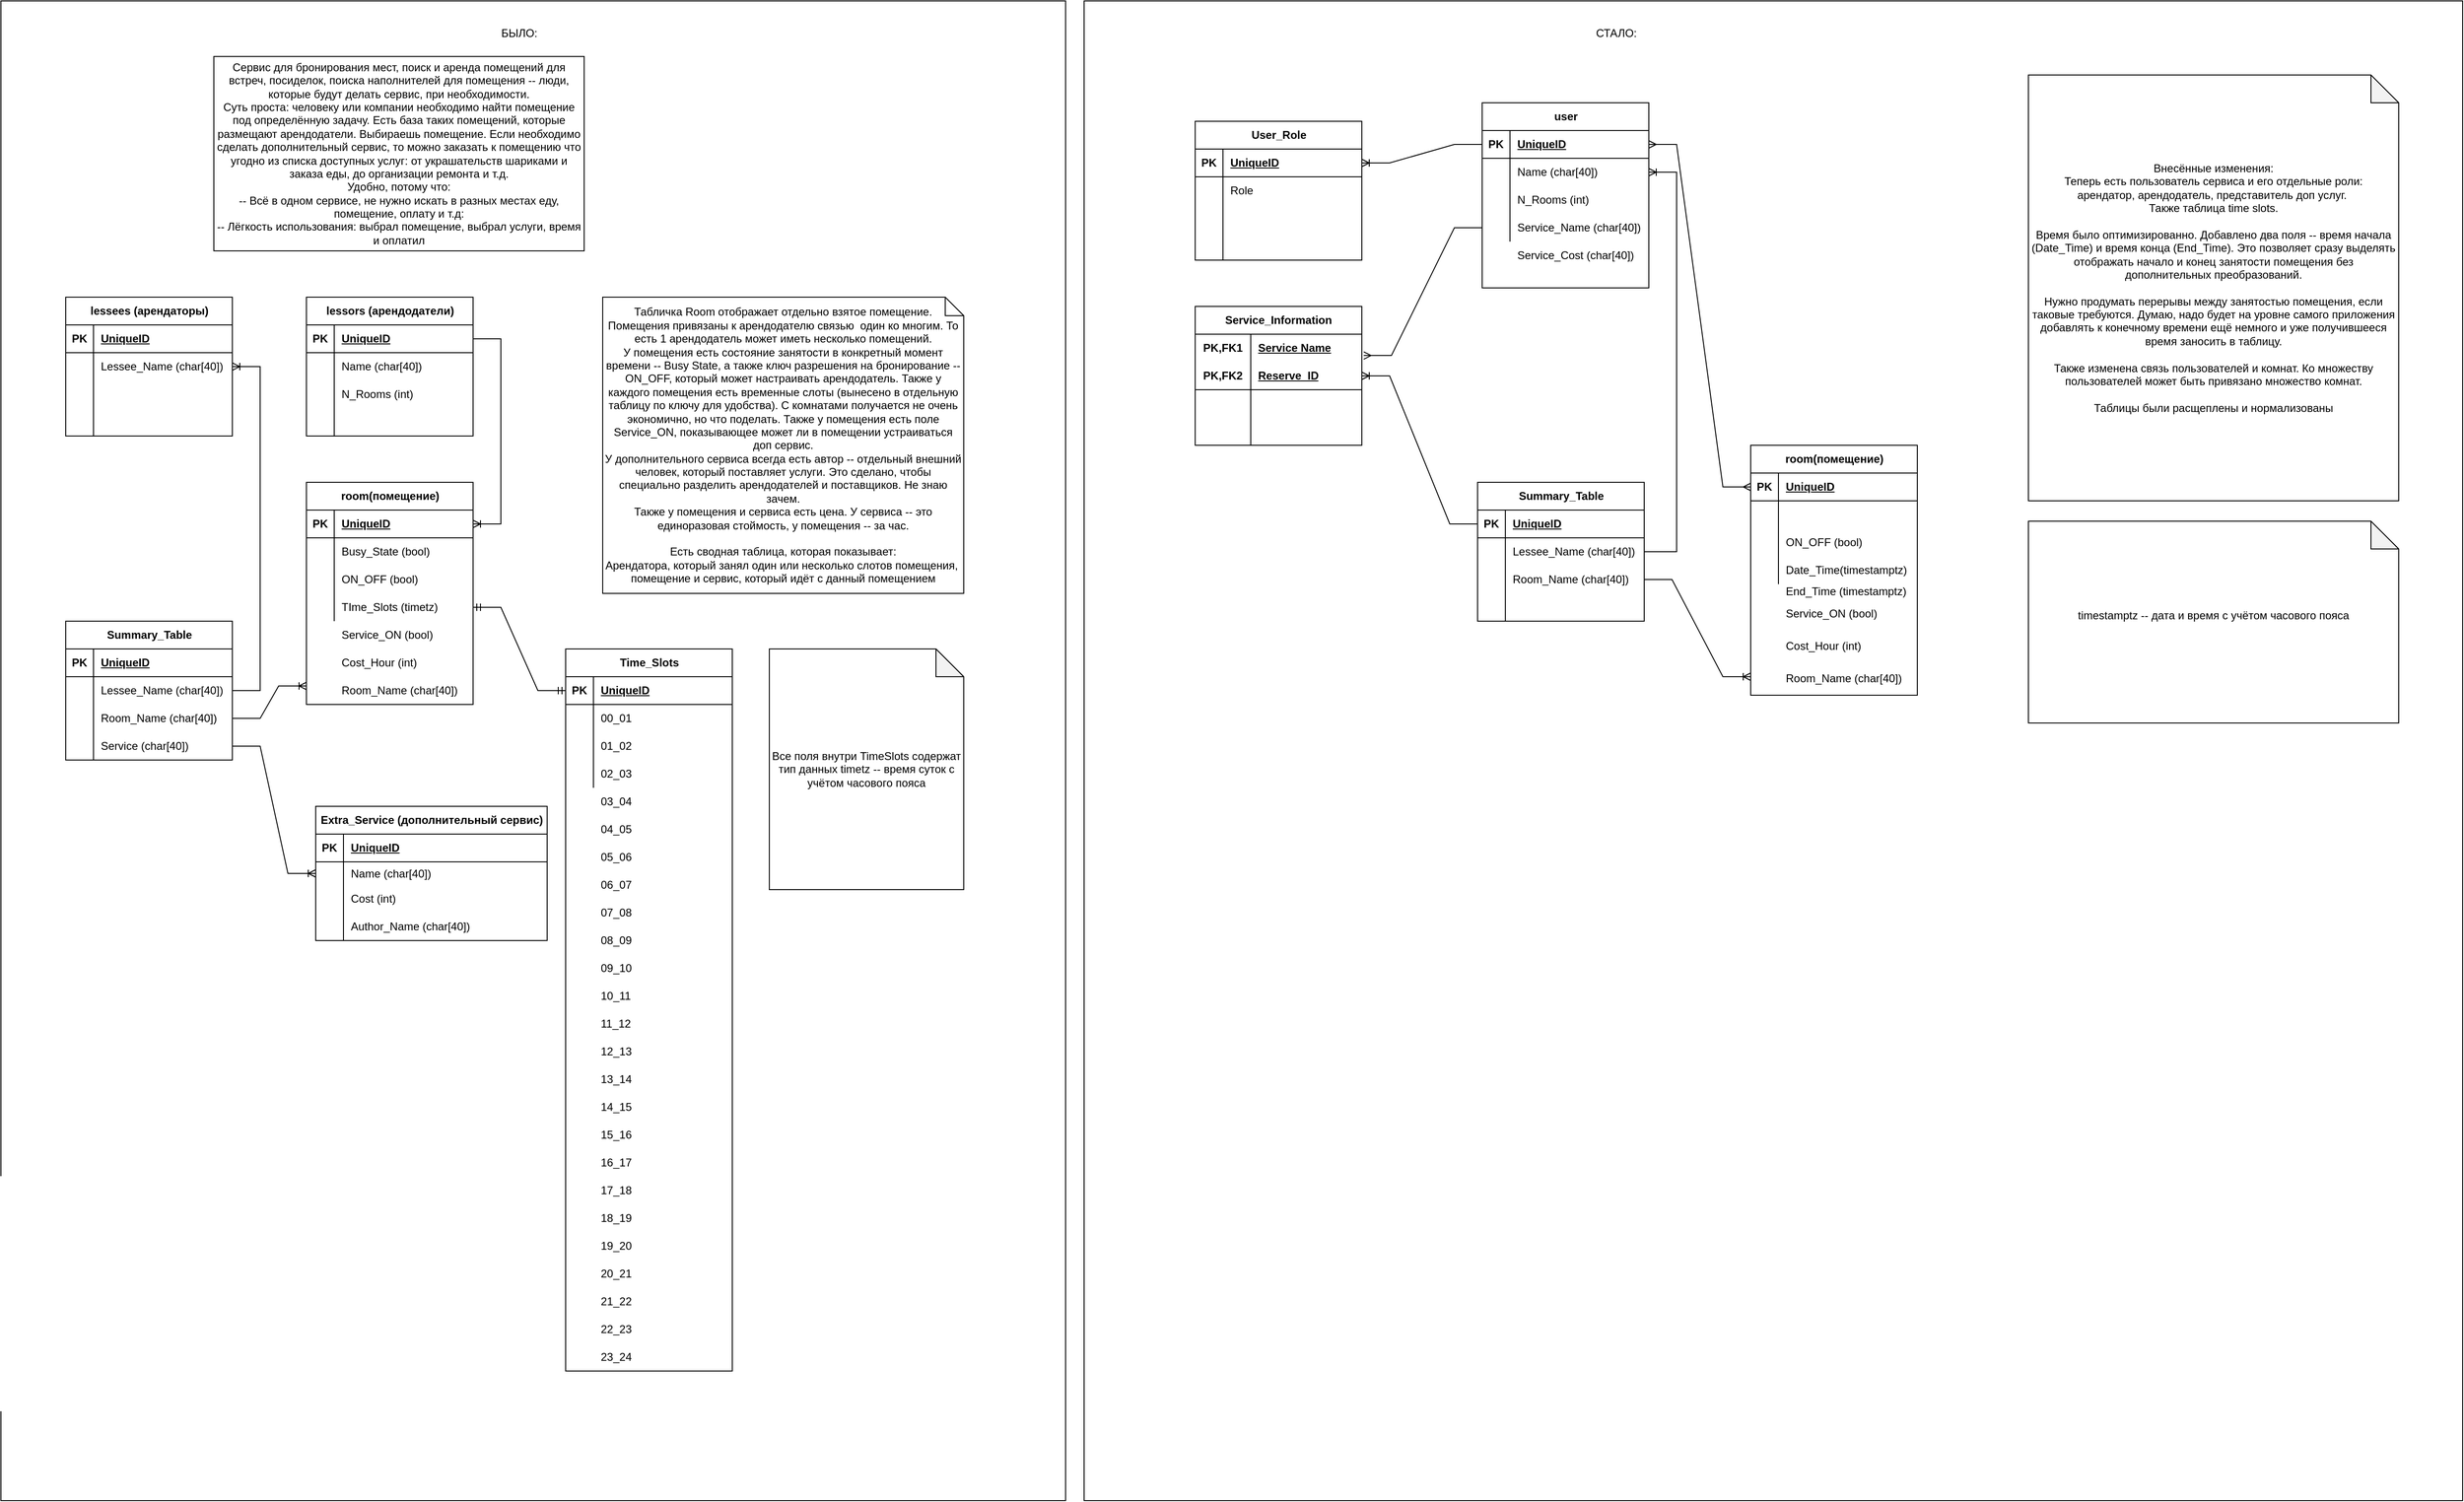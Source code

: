 <mxfile version="23.1.5" type="github">
  <diagram name="Страница — 1" id="QHvuzM4_7bhTK4eV4_A3">
    <mxGraphModel dx="1434" dy="1941" grid="1" gridSize="10" guides="1" tooltips="1" connect="1" arrows="1" fold="1" page="1" pageScale="1" pageWidth="827" pageHeight="1169" math="0" shadow="0">
      <root>
        <mxCell id="0" />
        <mxCell id="1" parent="0" />
        <mxCell id="b9qNtKHtkwHWVIjcZraK-2" value="" style="rounded=0;whiteSpace=wrap;html=1;" parent="1" vertex="1">
          <mxGeometry x="50" y="-10" width="1150" height="1620" as="geometry" />
        </mxCell>
        <mxCell id="x81Ue8g9M6F_Q3Sx8tyr-3" value="Сервис для бронирования мест, поиск и аренда помещений для встреч, посиделок, поиска наполнителей для помещения -- люди, которые будут делать сервис, при необходимости.&lt;br&gt;Суть проста: человеку или компании необходимо найти помещение под определённую задачу. Есть база таких помещений, которые размещают арендодатели. Выбираешь помещение. Если необходимо сделать дополнительный сервис, то можно заказать к помещению что угодно из списка доступных услуг: от украшательств шариками и заказа еды, до организации ремонта и т.д.&lt;br&gt;Удобно, потому что:&lt;br&gt;-- Всё в одном сервисе, не нужно искать в разных местах еду, помещение, оплату и т.д:&lt;br&gt;-- Лёгкость использования: выбрал помещение, выбрал услуги, время и оплатил" style="rounded=0;whiteSpace=wrap;html=1;" parent="1" vertex="1">
          <mxGeometry x="280" y="50" width="400" height="210" as="geometry" />
        </mxCell>
        <mxCell id="x81Ue8g9M6F_Q3Sx8tyr-5" value="lessees (арендаторы)" style="shape=table;startSize=30;container=1;collapsible=1;childLayout=tableLayout;fixedRows=1;rowLines=0;fontStyle=1;align=center;resizeLast=1;html=1;" parent="1" vertex="1">
          <mxGeometry x="120" y="310" width="180" height="150" as="geometry" />
        </mxCell>
        <mxCell id="x81Ue8g9M6F_Q3Sx8tyr-6" value="" style="shape=tableRow;horizontal=0;startSize=0;swimlaneHead=0;swimlaneBody=0;fillColor=none;collapsible=0;dropTarget=0;points=[[0,0.5],[1,0.5]];portConstraint=eastwest;top=0;left=0;right=0;bottom=1;" parent="x81Ue8g9M6F_Q3Sx8tyr-5" vertex="1">
          <mxGeometry y="30" width="180" height="30" as="geometry" />
        </mxCell>
        <mxCell id="x81Ue8g9M6F_Q3Sx8tyr-7" value="PK" style="shape=partialRectangle;connectable=0;fillColor=none;top=0;left=0;bottom=0;right=0;fontStyle=1;overflow=hidden;whiteSpace=wrap;html=1;" parent="x81Ue8g9M6F_Q3Sx8tyr-6" vertex="1">
          <mxGeometry width="30" height="30" as="geometry">
            <mxRectangle width="30" height="30" as="alternateBounds" />
          </mxGeometry>
        </mxCell>
        <mxCell id="x81Ue8g9M6F_Q3Sx8tyr-8" value="UniqueID" style="shape=partialRectangle;connectable=0;fillColor=none;top=0;left=0;bottom=0;right=0;align=left;spacingLeft=6;fontStyle=5;overflow=hidden;whiteSpace=wrap;html=1;" parent="x81Ue8g9M6F_Q3Sx8tyr-6" vertex="1">
          <mxGeometry x="30" width="150" height="30" as="geometry">
            <mxRectangle width="150" height="30" as="alternateBounds" />
          </mxGeometry>
        </mxCell>
        <mxCell id="x81Ue8g9M6F_Q3Sx8tyr-9" value="" style="shape=tableRow;horizontal=0;startSize=0;swimlaneHead=0;swimlaneBody=0;fillColor=none;collapsible=0;dropTarget=0;points=[[0,0.5],[1,0.5]];portConstraint=eastwest;top=0;left=0;right=0;bottom=0;" parent="x81Ue8g9M6F_Q3Sx8tyr-5" vertex="1">
          <mxGeometry y="60" width="180" height="30" as="geometry" />
        </mxCell>
        <mxCell id="x81Ue8g9M6F_Q3Sx8tyr-10" value="" style="shape=partialRectangle;connectable=0;fillColor=none;top=0;left=0;bottom=0;right=0;editable=1;overflow=hidden;whiteSpace=wrap;html=1;" parent="x81Ue8g9M6F_Q3Sx8tyr-9" vertex="1">
          <mxGeometry width="30" height="30" as="geometry">
            <mxRectangle width="30" height="30" as="alternateBounds" />
          </mxGeometry>
        </mxCell>
        <mxCell id="x81Ue8g9M6F_Q3Sx8tyr-11" value="Lessee_Name (char[40])" style="shape=partialRectangle;connectable=0;fillColor=none;top=0;left=0;bottom=0;right=0;align=left;spacingLeft=6;overflow=hidden;whiteSpace=wrap;html=1;" parent="x81Ue8g9M6F_Q3Sx8tyr-9" vertex="1">
          <mxGeometry x="30" width="150" height="30" as="geometry">
            <mxRectangle width="150" height="30" as="alternateBounds" />
          </mxGeometry>
        </mxCell>
        <mxCell id="x81Ue8g9M6F_Q3Sx8tyr-12" value="" style="shape=tableRow;horizontal=0;startSize=0;swimlaneHead=0;swimlaneBody=0;fillColor=none;collapsible=0;dropTarget=0;points=[[0,0.5],[1,0.5]];portConstraint=eastwest;top=0;left=0;right=0;bottom=0;" parent="x81Ue8g9M6F_Q3Sx8tyr-5" vertex="1">
          <mxGeometry y="90" width="180" height="30" as="geometry" />
        </mxCell>
        <mxCell id="x81Ue8g9M6F_Q3Sx8tyr-13" value="" style="shape=partialRectangle;connectable=0;fillColor=none;top=0;left=0;bottom=0;right=0;editable=1;overflow=hidden;whiteSpace=wrap;html=1;" parent="x81Ue8g9M6F_Q3Sx8tyr-12" vertex="1">
          <mxGeometry width="30" height="30" as="geometry">
            <mxRectangle width="30" height="30" as="alternateBounds" />
          </mxGeometry>
        </mxCell>
        <mxCell id="x81Ue8g9M6F_Q3Sx8tyr-14" value="" style="shape=partialRectangle;connectable=0;fillColor=none;top=0;left=0;bottom=0;right=0;align=left;spacingLeft=6;overflow=hidden;whiteSpace=wrap;html=1;" parent="x81Ue8g9M6F_Q3Sx8tyr-12" vertex="1">
          <mxGeometry x="30" width="150" height="30" as="geometry">
            <mxRectangle width="150" height="30" as="alternateBounds" />
          </mxGeometry>
        </mxCell>
        <mxCell id="x81Ue8g9M6F_Q3Sx8tyr-15" value="" style="shape=tableRow;horizontal=0;startSize=0;swimlaneHead=0;swimlaneBody=0;fillColor=none;collapsible=0;dropTarget=0;points=[[0,0.5],[1,0.5]];portConstraint=eastwest;top=0;left=0;right=0;bottom=0;" parent="x81Ue8g9M6F_Q3Sx8tyr-5" vertex="1">
          <mxGeometry y="120" width="180" height="30" as="geometry" />
        </mxCell>
        <mxCell id="x81Ue8g9M6F_Q3Sx8tyr-16" value="" style="shape=partialRectangle;connectable=0;fillColor=none;top=0;left=0;bottom=0;right=0;editable=1;overflow=hidden;whiteSpace=wrap;html=1;" parent="x81Ue8g9M6F_Q3Sx8tyr-15" vertex="1">
          <mxGeometry width="30" height="30" as="geometry">
            <mxRectangle width="30" height="30" as="alternateBounds" />
          </mxGeometry>
        </mxCell>
        <mxCell id="x81Ue8g9M6F_Q3Sx8tyr-17" value="" style="shape=partialRectangle;connectable=0;fillColor=none;top=0;left=0;bottom=0;right=0;align=left;spacingLeft=6;overflow=hidden;whiteSpace=wrap;html=1;" parent="x81Ue8g9M6F_Q3Sx8tyr-15" vertex="1">
          <mxGeometry x="30" width="150" height="30" as="geometry">
            <mxRectangle width="150" height="30" as="alternateBounds" />
          </mxGeometry>
        </mxCell>
        <mxCell id="x81Ue8g9M6F_Q3Sx8tyr-18" value="lessors (арендодатели)" style="shape=table;startSize=30;container=1;collapsible=1;childLayout=tableLayout;fixedRows=1;rowLines=0;fontStyle=1;align=center;resizeLast=1;html=1;" parent="1" vertex="1">
          <mxGeometry x="380" y="310" width="180" height="150" as="geometry" />
        </mxCell>
        <mxCell id="x81Ue8g9M6F_Q3Sx8tyr-19" value="" style="shape=tableRow;horizontal=0;startSize=0;swimlaneHead=0;swimlaneBody=0;fillColor=none;collapsible=0;dropTarget=0;points=[[0,0.5],[1,0.5]];portConstraint=eastwest;top=0;left=0;right=0;bottom=1;" parent="x81Ue8g9M6F_Q3Sx8tyr-18" vertex="1">
          <mxGeometry y="30" width="180" height="30" as="geometry" />
        </mxCell>
        <mxCell id="x81Ue8g9M6F_Q3Sx8tyr-20" value="PK" style="shape=partialRectangle;connectable=0;fillColor=none;top=0;left=0;bottom=0;right=0;fontStyle=1;overflow=hidden;whiteSpace=wrap;html=1;" parent="x81Ue8g9M6F_Q3Sx8tyr-19" vertex="1">
          <mxGeometry width="30" height="30" as="geometry">
            <mxRectangle width="30" height="30" as="alternateBounds" />
          </mxGeometry>
        </mxCell>
        <mxCell id="x81Ue8g9M6F_Q3Sx8tyr-21" value="UniqueID" style="shape=partialRectangle;connectable=0;fillColor=none;top=0;left=0;bottom=0;right=0;align=left;spacingLeft=6;fontStyle=5;overflow=hidden;whiteSpace=wrap;html=1;" parent="x81Ue8g9M6F_Q3Sx8tyr-19" vertex="1">
          <mxGeometry x="30" width="150" height="30" as="geometry">
            <mxRectangle width="150" height="30" as="alternateBounds" />
          </mxGeometry>
        </mxCell>
        <mxCell id="x81Ue8g9M6F_Q3Sx8tyr-22" value="" style="shape=tableRow;horizontal=0;startSize=0;swimlaneHead=0;swimlaneBody=0;fillColor=none;collapsible=0;dropTarget=0;points=[[0,0.5],[1,0.5]];portConstraint=eastwest;top=0;left=0;right=0;bottom=0;" parent="x81Ue8g9M6F_Q3Sx8tyr-18" vertex="1">
          <mxGeometry y="60" width="180" height="30" as="geometry" />
        </mxCell>
        <mxCell id="x81Ue8g9M6F_Q3Sx8tyr-23" value="" style="shape=partialRectangle;connectable=0;fillColor=none;top=0;left=0;bottom=0;right=0;editable=1;overflow=hidden;whiteSpace=wrap;html=1;" parent="x81Ue8g9M6F_Q3Sx8tyr-22" vertex="1">
          <mxGeometry width="30" height="30" as="geometry">
            <mxRectangle width="30" height="30" as="alternateBounds" />
          </mxGeometry>
        </mxCell>
        <mxCell id="x81Ue8g9M6F_Q3Sx8tyr-24" value="Name (char[40])" style="shape=partialRectangle;connectable=0;fillColor=none;top=0;left=0;bottom=0;right=0;align=left;spacingLeft=6;overflow=hidden;whiteSpace=wrap;html=1;" parent="x81Ue8g9M6F_Q3Sx8tyr-22" vertex="1">
          <mxGeometry x="30" width="150" height="30" as="geometry">
            <mxRectangle width="150" height="30" as="alternateBounds" />
          </mxGeometry>
        </mxCell>
        <mxCell id="x81Ue8g9M6F_Q3Sx8tyr-25" value="" style="shape=tableRow;horizontal=0;startSize=0;swimlaneHead=0;swimlaneBody=0;fillColor=none;collapsible=0;dropTarget=0;points=[[0,0.5],[1,0.5]];portConstraint=eastwest;top=0;left=0;right=0;bottom=0;" parent="x81Ue8g9M6F_Q3Sx8tyr-18" vertex="1">
          <mxGeometry y="90" width="180" height="30" as="geometry" />
        </mxCell>
        <mxCell id="x81Ue8g9M6F_Q3Sx8tyr-26" value="" style="shape=partialRectangle;connectable=0;fillColor=none;top=0;left=0;bottom=0;right=0;editable=1;overflow=hidden;whiteSpace=wrap;html=1;" parent="x81Ue8g9M6F_Q3Sx8tyr-25" vertex="1">
          <mxGeometry width="30" height="30" as="geometry">
            <mxRectangle width="30" height="30" as="alternateBounds" />
          </mxGeometry>
        </mxCell>
        <mxCell id="x81Ue8g9M6F_Q3Sx8tyr-27" value="N_Rooms (int)" style="shape=partialRectangle;connectable=0;fillColor=none;top=0;left=0;bottom=0;right=0;align=left;spacingLeft=6;overflow=hidden;whiteSpace=wrap;html=1;" parent="x81Ue8g9M6F_Q3Sx8tyr-25" vertex="1">
          <mxGeometry x="30" width="150" height="30" as="geometry">
            <mxRectangle width="150" height="30" as="alternateBounds" />
          </mxGeometry>
        </mxCell>
        <mxCell id="x81Ue8g9M6F_Q3Sx8tyr-28" value="" style="shape=tableRow;horizontal=0;startSize=0;swimlaneHead=0;swimlaneBody=0;fillColor=none;collapsible=0;dropTarget=0;points=[[0,0.5],[1,0.5]];portConstraint=eastwest;top=0;left=0;right=0;bottom=0;" parent="x81Ue8g9M6F_Q3Sx8tyr-18" vertex="1">
          <mxGeometry y="120" width="180" height="30" as="geometry" />
        </mxCell>
        <mxCell id="x81Ue8g9M6F_Q3Sx8tyr-29" value="" style="shape=partialRectangle;connectable=0;fillColor=none;top=0;left=0;bottom=0;right=0;editable=1;overflow=hidden;whiteSpace=wrap;html=1;" parent="x81Ue8g9M6F_Q3Sx8tyr-28" vertex="1">
          <mxGeometry width="30" height="30" as="geometry">
            <mxRectangle width="30" height="30" as="alternateBounds" />
          </mxGeometry>
        </mxCell>
        <mxCell id="x81Ue8g9M6F_Q3Sx8tyr-30" value="" style="shape=partialRectangle;connectable=0;fillColor=none;top=0;left=0;bottom=0;right=0;align=left;spacingLeft=6;overflow=hidden;whiteSpace=wrap;html=1;" parent="x81Ue8g9M6F_Q3Sx8tyr-28" vertex="1">
          <mxGeometry x="30" width="150" height="30" as="geometry">
            <mxRectangle width="150" height="30" as="alternateBounds" />
          </mxGeometry>
        </mxCell>
        <mxCell id="x81Ue8g9M6F_Q3Sx8tyr-32" value="room(помещение)" style="shape=table;startSize=30;container=1;collapsible=1;childLayout=tableLayout;fixedRows=1;rowLines=0;fontStyle=1;align=center;resizeLast=1;html=1;" parent="1" vertex="1">
          <mxGeometry x="380" y="510" width="180" height="240" as="geometry" />
        </mxCell>
        <mxCell id="x81Ue8g9M6F_Q3Sx8tyr-33" value="" style="shape=tableRow;horizontal=0;startSize=0;swimlaneHead=0;swimlaneBody=0;fillColor=none;collapsible=0;dropTarget=0;points=[[0,0.5],[1,0.5]];portConstraint=eastwest;top=0;left=0;right=0;bottom=1;" parent="x81Ue8g9M6F_Q3Sx8tyr-32" vertex="1">
          <mxGeometry y="30" width="180" height="30" as="geometry" />
        </mxCell>
        <mxCell id="x81Ue8g9M6F_Q3Sx8tyr-34" value="PK" style="shape=partialRectangle;connectable=0;fillColor=none;top=0;left=0;bottom=0;right=0;fontStyle=1;overflow=hidden;whiteSpace=wrap;html=1;" parent="x81Ue8g9M6F_Q3Sx8tyr-33" vertex="1">
          <mxGeometry width="30" height="30" as="geometry">
            <mxRectangle width="30" height="30" as="alternateBounds" />
          </mxGeometry>
        </mxCell>
        <mxCell id="x81Ue8g9M6F_Q3Sx8tyr-35" value="UniqueID" style="shape=partialRectangle;connectable=0;fillColor=none;top=0;left=0;bottom=0;right=0;align=left;spacingLeft=6;fontStyle=5;overflow=hidden;whiteSpace=wrap;html=1;" parent="x81Ue8g9M6F_Q3Sx8tyr-33" vertex="1">
          <mxGeometry x="30" width="150" height="30" as="geometry">
            <mxRectangle width="150" height="30" as="alternateBounds" />
          </mxGeometry>
        </mxCell>
        <mxCell id="x81Ue8g9M6F_Q3Sx8tyr-36" value="" style="shape=tableRow;horizontal=0;startSize=0;swimlaneHead=0;swimlaneBody=0;fillColor=none;collapsible=0;dropTarget=0;points=[[0,0.5],[1,0.5]];portConstraint=eastwest;top=0;left=0;right=0;bottom=0;" parent="x81Ue8g9M6F_Q3Sx8tyr-32" vertex="1">
          <mxGeometry y="60" width="180" height="30" as="geometry" />
        </mxCell>
        <mxCell id="x81Ue8g9M6F_Q3Sx8tyr-37" value="" style="shape=partialRectangle;connectable=0;fillColor=none;top=0;left=0;bottom=0;right=0;editable=1;overflow=hidden;whiteSpace=wrap;html=1;" parent="x81Ue8g9M6F_Q3Sx8tyr-36" vertex="1">
          <mxGeometry width="30" height="30" as="geometry">
            <mxRectangle width="30" height="30" as="alternateBounds" />
          </mxGeometry>
        </mxCell>
        <mxCell id="x81Ue8g9M6F_Q3Sx8tyr-38" value="Busy_State (bool)" style="shape=partialRectangle;connectable=0;fillColor=none;top=0;left=0;bottom=0;right=0;align=left;spacingLeft=6;overflow=hidden;whiteSpace=wrap;html=1;" parent="x81Ue8g9M6F_Q3Sx8tyr-36" vertex="1">
          <mxGeometry x="30" width="150" height="30" as="geometry">
            <mxRectangle width="150" height="30" as="alternateBounds" />
          </mxGeometry>
        </mxCell>
        <mxCell id="x81Ue8g9M6F_Q3Sx8tyr-39" value="" style="shape=tableRow;horizontal=0;startSize=0;swimlaneHead=0;swimlaneBody=0;fillColor=none;collapsible=0;dropTarget=0;points=[[0,0.5],[1,0.5]];portConstraint=eastwest;top=0;left=0;right=0;bottom=0;" parent="x81Ue8g9M6F_Q3Sx8tyr-32" vertex="1">
          <mxGeometry y="90" width="180" height="30" as="geometry" />
        </mxCell>
        <mxCell id="x81Ue8g9M6F_Q3Sx8tyr-40" value="" style="shape=partialRectangle;connectable=0;fillColor=none;top=0;left=0;bottom=0;right=0;editable=1;overflow=hidden;whiteSpace=wrap;html=1;" parent="x81Ue8g9M6F_Q3Sx8tyr-39" vertex="1">
          <mxGeometry width="30" height="30" as="geometry">
            <mxRectangle width="30" height="30" as="alternateBounds" />
          </mxGeometry>
        </mxCell>
        <mxCell id="x81Ue8g9M6F_Q3Sx8tyr-41" value="ON_OFF (bool)" style="shape=partialRectangle;connectable=0;fillColor=none;top=0;left=0;bottom=0;right=0;align=left;spacingLeft=6;overflow=hidden;whiteSpace=wrap;html=1;" parent="x81Ue8g9M6F_Q3Sx8tyr-39" vertex="1">
          <mxGeometry x="30" width="150" height="30" as="geometry">
            <mxRectangle width="150" height="30" as="alternateBounds" />
          </mxGeometry>
        </mxCell>
        <mxCell id="x81Ue8g9M6F_Q3Sx8tyr-42" value="" style="shape=tableRow;horizontal=0;startSize=0;swimlaneHead=0;swimlaneBody=0;fillColor=none;collapsible=0;dropTarget=0;points=[[0,0.5],[1,0.5]];portConstraint=eastwest;top=0;left=0;right=0;bottom=0;" parent="x81Ue8g9M6F_Q3Sx8tyr-32" vertex="1">
          <mxGeometry y="120" width="180" height="30" as="geometry" />
        </mxCell>
        <mxCell id="x81Ue8g9M6F_Q3Sx8tyr-43" value="" style="shape=partialRectangle;connectable=0;fillColor=none;top=0;left=0;bottom=0;right=0;editable=1;overflow=hidden;whiteSpace=wrap;html=1;" parent="x81Ue8g9M6F_Q3Sx8tyr-42" vertex="1">
          <mxGeometry width="30" height="30" as="geometry">
            <mxRectangle width="30" height="30" as="alternateBounds" />
          </mxGeometry>
        </mxCell>
        <mxCell id="x81Ue8g9M6F_Q3Sx8tyr-44" value="TIme_Slots (timetz)" style="shape=partialRectangle;connectable=0;fillColor=none;top=0;left=0;bottom=0;right=0;align=left;spacingLeft=6;overflow=hidden;whiteSpace=wrap;html=1;" parent="x81Ue8g9M6F_Q3Sx8tyr-42" vertex="1">
          <mxGeometry x="30" width="150" height="30" as="geometry">
            <mxRectangle width="150" height="30" as="alternateBounds" />
          </mxGeometry>
        </mxCell>
        <mxCell id="x81Ue8g9M6F_Q3Sx8tyr-46" value="Табличка Room отображает отдельно взятое помещение.&lt;br&gt;Помещения привязаны к арендодателю связью&amp;nbsp; один ко многим. То есть 1 арендодатель может иметь несколько помещений.&lt;br&gt;У помещения есть состояние занятости в конкретный момент времени -- Busy State, а также ключ разрешения на бронирование -- ON_OFF, который может настраивать арендодатель. Также у каждого помещения есть временные слоты (вынесено в отдельную таблицу по ключу для удобства). С комнатами получается не очень экономично, но что поделать. Также у помещения есть поле Service_ON, показывающее может ли в помещении устраиваться доп сервис.&lt;br&gt;У дополнительного сервиса всегда есть автор -- отдельный внешний человек, который поставляет услуги. Это сделано, чтобы специально разделить арендодателей и поставщиков. Не знаю зачем.&lt;br&gt;Также у помещения и сервиса есть цена. У сервиса -- это единоразовая стоймость, у помещения -- за час.&lt;br&gt;&lt;br&gt;Есть сводная таблица, которая показывает:&lt;br&gt;Арендатора, который занял один или несколько слотов помещения,&amp;nbsp; помещение и сервис, который идёт с данный помещением" style="shape=note;size=20;whiteSpace=wrap;html=1;" parent="1" vertex="1">
          <mxGeometry x="700" y="310" width="390" height="320" as="geometry" />
        </mxCell>
        <mxCell id="x81Ue8g9M6F_Q3Sx8tyr-47" value="" style="edgeStyle=entityRelationEdgeStyle;fontSize=12;html=1;endArrow=ERoneToMany;rounded=0;entryX=1;entryY=0.5;entryDx=0;entryDy=0;exitX=1;exitY=0.5;exitDx=0;exitDy=0;" parent="1" source="x81Ue8g9M6F_Q3Sx8tyr-19" target="x81Ue8g9M6F_Q3Sx8tyr-33" edge="1">
          <mxGeometry width="100" height="100" relative="1" as="geometry">
            <mxPoint x="600" y="480" as="sourcePoint" />
            <mxPoint x="670" y="450" as="targetPoint" />
            <Array as="points">
              <mxPoint x="590" y="530" />
              <mxPoint x="680" y="490" />
              <mxPoint x="260" y="785" />
              <mxPoint x="320" y="530" />
            </Array>
          </mxGeometry>
        </mxCell>
        <mxCell id="x81Ue8g9M6F_Q3Sx8tyr-48" value="Time_Slots" style="shape=table;startSize=30;container=1;collapsible=1;childLayout=tableLayout;fixedRows=1;rowLines=0;fontStyle=1;align=center;resizeLast=1;html=1;" parent="1" vertex="1">
          <mxGeometry x="660" y="690" width="180" height="780" as="geometry" />
        </mxCell>
        <mxCell id="x81Ue8g9M6F_Q3Sx8tyr-49" value="" style="shape=tableRow;horizontal=0;startSize=0;swimlaneHead=0;swimlaneBody=0;fillColor=none;collapsible=0;dropTarget=0;points=[[0,0.5],[1,0.5]];portConstraint=eastwest;top=0;left=0;right=0;bottom=1;" parent="x81Ue8g9M6F_Q3Sx8tyr-48" vertex="1">
          <mxGeometry y="30" width="180" height="30" as="geometry" />
        </mxCell>
        <mxCell id="x81Ue8g9M6F_Q3Sx8tyr-50" value="PK" style="shape=partialRectangle;connectable=0;fillColor=none;top=0;left=0;bottom=0;right=0;fontStyle=1;overflow=hidden;whiteSpace=wrap;html=1;" parent="x81Ue8g9M6F_Q3Sx8tyr-49" vertex="1">
          <mxGeometry width="30" height="30" as="geometry">
            <mxRectangle width="30" height="30" as="alternateBounds" />
          </mxGeometry>
        </mxCell>
        <mxCell id="x81Ue8g9M6F_Q3Sx8tyr-51" value="UniqueID" style="shape=partialRectangle;connectable=0;fillColor=none;top=0;left=0;bottom=0;right=0;align=left;spacingLeft=6;fontStyle=5;overflow=hidden;whiteSpace=wrap;html=1;" parent="x81Ue8g9M6F_Q3Sx8tyr-49" vertex="1">
          <mxGeometry x="30" width="150" height="30" as="geometry">
            <mxRectangle width="150" height="30" as="alternateBounds" />
          </mxGeometry>
        </mxCell>
        <mxCell id="x81Ue8g9M6F_Q3Sx8tyr-52" value="" style="shape=tableRow;horizontal=0;startSize=0;swimlaneHead=0;swimlaneBody=0;fillColor=none;collapsible=0;dropTarget=0;points=[[0,0.5],[1,0.5]];portConstraint=eastwest;top=0;left=0;right=0;bottom=0;" parent="x81Ue8g9M6F_Q3Sx8tyr-48" vertex="1">
          <mxGeometry y="60" width="180" height="30" as="geometry" />
        </mxCell>
        <mxCell id="x81Ue8g9M6F_Q3Sx8tyr-53" value="" style="shape=partialRectangle;connectable=0;fillColor=none;top=0;left=0;bottom=0;right=0;editable=1;overflow=hidden;whiteSpace=wrap;html=1;" parent="x81Ue8g9M6F_Q3Sx8tyr-52" vertex="1">
          <mxGeometry width="30" height="30" as="geometry">
            <mxRectangle width="30" height="30" as="alternateBounds" />
          </mxGeometry>
        </mxCell>
        <mxCell id="x81Ue8g9M6F_Q3Sx8tyr-54" value="00_01" style="shape=partialRectangle;connectable=0;fillColor=none;top=0;left=0;bottom=0;right=0;align=left;spacingLeft=6;overflow=hidden;whiteSpace=wrap;html=1;" parent="x81Ue8g9M6F_Q3Sx8tyr-52" vertex="1">
          <mxGeometry x="30" width="150" height="30" as="geometry">
            <mxRectangle width="150" height="30" as="alternateBounds" />
          </mxGeometry>
        </mxCell>
        <mxCell id="x81Ue8g9M6F_Q3Sx8tyr-55" value="" style="shape=tableRow;horizontal=0;startSize=0;swimlaneHead=0;swimlaneBody=0;fillColor=none;collapsible=0;dropTarget=0;points=[[0,0.5],[1,0.5]];portConstraint=eastwest;top=0;left=0;right=0;bottom=0;" parent="x81Ue8g9M6F_Q3Sx8tyr-48" vertex="1">
          <mxGeometry y="90" width="180" height="30" as="geometry" />
        </mxCell>
        <mxCell id="x81Ue8g9M6F_Q3Sx8tyr-56" value="" style="shape=partialRectangle;connectable=0;fillColor=none;top=0;left=0;bottom=0;right=0;editable=1;overflow=hidden;whiteSpace=wrap;html=1;" parent="x81Ue8g9M6F_Q3Sx8tyr-55" vertex="1">
          <mxGeometry width="30" height="30" as="geometry">
            <mxRectangle width="30" height="30" as="alternateBounds" />
          </mxGeometry>
        </mxCell>
        <mxCell id="x81Ue8g9M6F_Q3Sx8tyr-57" value="01_02" style="shape=partialRectangle;connectable=0;fillColor=none;top=0;left=0;bottom=0;right=0;align=left;spacingLeft=6;overflow=hidden;whiteSpace=wrap;html=1;" parent="x81Ue8g9M6F_Q3Sx8tyr-55" vertex="1">
          <mxGeometry x="30" width="150" height="30" as="geometry">
            <mxRectangle width="150" height="30" as="alternateBounds" />
          </mxGeometry>
        </mxCell>
        <mxCell id="x81Ue8g9M6F_Q3Sx8tyr-58" value="" style="shape=tableRow;horizontal=0;startSize=0;swimlaneHead=0;swimlaneBody=0;fillColor=none;collapsible=0;dropTarget=0;points=[[0,0.5],[1,0.5]];portConstraint=eastwest;top=0;left=0;right=0;bottom=0;" parent="x81Ue8g9M6F_Q3Sx8tyr-48" vertex="1">
          <mxGeometry y="120" width="180" height="30" as="geometry" />
        </mxCell>
        <mxCell id="x81Ue8g9M6F_Q3Sx8tyr-59" value="" style="shape=partialRectangle;connectable=0;fillColor=none;top=0;left=0;bottom=0;right=0;editable=1;overflow=hidden;whiteSpace=wrap;html=1;" parent="x81Ue8g9M6F_Q3Sx8tyr-58" vertex="1">
          <mxGeometry width="30" height="30" as="geometry">
            <mxRectangle width="30" height="30" as="alternateBounds" />
          </mxGeometry>
        </mxCell>
        <mxCell id="x81Ue8g9M6F_Q3Sx8tyr-60" value="02_03" style="shape=partialRectangle;connectable=0;fillColor=none;top=0;left=0;bottom=0;right=0;align=left;spacingLeft=6;overflow=hidden;whiteSpace=wrap;html=1;" parent="x81Ue8g9M6F_Q3Sx8tyr-58" vertex="1">
          <mxGeometry x="30" width="150" height="30" as="geometry">
            <mxRectangle width="150" height="30" as="alternateBounds" />
          </mxGeometry>
        </mxCell>
        <mxCell id="x81Ue8g9M6F_Q3Sx8tyr-61" value="" style="edgeStyle=entityRelationEdgeStyle;fontSize=12;html=1;endArrow=ERmandOne;startArrow=ERmandOne;rounded=0;" parent="1" source="x81Ue8g9M6F_Q3Sx8tyr-49" target="x81Ue8g9M6F_Q3Sx8tyr-42" edge="1">
          <mxGeometry width="100" height="100" relative="1" as="geometry">
            <mxPoint x="470" y="850" as="sourcePoint" />
            <mxPoint x="570" y="750" as="targetPoint" />
          </mxGeometry>
        </mxCell>
        <mxCell id="x81Ue8g9M6F_Q3Sx8tyr-76" value="" style="shape=partialRectangle;connectable=0;fillColor=none;top=0;left=0;bottom=0;right=0;editable=1;overflow=hidden;whiteSpace=wrap;html=1;" parent="1" vertex="1">
          <mxGeometry x="660" y="840" width="30" height="30" as="geometry">
            <mxRectangle width="30" height="30" as="alternateBounds" />
          </mxGeometry>
        </mxCell>
        <mxCell id="x81Ue8g9M6F_Q3Sx8tyr-77" value="03_04" style="shape=partialRectangle;connectable=0;fillColor=none;top=0;left=0;bottom=0;right=0;align=left;spacingLeft=6;overflow=hidden;whiteSpace=wrap;html=1;" parent="1" vertex="1">
          <mxGeometry x="690" y="840" width="150" height="30" as="geometry">
            <mxRectangle width="150" height="30" as="alternateBounds" />
          </mxGeometry>
        </mxCell>
        <mxCell id="x81Ue8g9M6F_Q3Sx8tyr-78" value="" style="shape=partialRectangle;connectable=0;fillColor=none;top=0;left=0;bottom=0;right=0;editable=1;overflow=hidden;whiteSpace=wrap;html=1;" parent="1" vertex="1">
          <mxGeometry x="660" y="870" width="30" height="30" as="geometry">
            <mxRectangle width="30" height="30" as="alternateBounds" />
          </mxGeometry>
        </mxCell>
        <mxCell id="x81Ue8g9M6F_Q3Sx8tyr-79" value="04_05" style="shape=partialRectangle;connectable=0;fillColor=none;top=0;left=0;bottom=0;right=0;align=left;spacingLeft=6;overflow=hidden;whiteSpace=wrap;html=1;" parent="1" vertex="1">
          <mxGeometry x="690" y="870" width="150" height="30" as="geometry">
            <mxRectangle width="150" height="30" as="alternateBounds" />
          </mxGeometry>
        </mxCell>
        <mxCell id="x81Ue8g9M6F_Q3Sx8tyr-80" value="" style="shape=partialRectangle;connectable=0;fillColor=none;top=0;left=0;bottom=0;right=0;editable=1;overflow=hidden;whiteSpace=wrap;html=1;" parent="1" vertex="1">
          <mxGeometry x="660" y="900" width="30" height="30" as="geometry">
            <mxRectangle width="30" height="30" as="alternateBounds" />
          </mxGeometry>
        </mxCell>
        <mxCell id="x81Ue8g9M6F_Q3Sx8tyr-81" value="05_06" style="shape=partialRectangle;connectable=0;fillColor=none;top=0;left=0;bottom=0;right=0;align=left;spacingLeft=6;overflow=hidden;whiteSpace=wrap;html=1;" parent="1" vertex="1">
          <mxGeometry x="690" y="900" width="150" height="30" as="geometry">
            <mxRectangle width="150" height="30" as="alternateBounds" />
          </mxGeometry>
        </mxCell>
        <mxCell id="x81Ue8g9M6F_Q3Sx8tyr-82" value="" style="shape=partialRectangle;connectable=0;fillColor=none;top=0;left=0;bottom=0;right=0;editable=1;overflow=hidden;whiteSpace=wrap;html=1;" parent="1" vertex="1">
          <mxGeometry x="660" y="930" width="30" height="30" as="geometry">
            <mxRectangle width="30" height="30" as="alternateBounds" />
          </mxGeometry>
        </mxCell>
        <mxCell id="x81Ue8g9M6F_Q3Sx8tyr-83" value="06_07" style="shape=partialRectangle;connectable=0;fillColor=none;top=0;left=0;bottom=0;right=0;align=left;spacingLeft=6;overflow=hidden;whiteSpace=wrap;html=1;" parent="1" vertex="1">
          <mxGeometry x="690" y="930" width="150" height="30" as="geometry">
            <mxRectangle width="150" height="30" as="alternateBounds" />
          </mxGeometry>
        </mxCell>
        <mxCell id="x81Ue8g9M6F_Q3Sx8tyr-84" value="" style="shape=partialRectangle;connectable=0;fillColor=none;top=0;left=0;bottom=0;right=0;editable=1;overflow=hidden;whiteSpace=wrap;html=1;" parent="1" vertex="1">
          <mxGeometry x="660" y="960" width="30" height="30" as="geometry">
            <mxRectangle width="30" height="30" as="alternateBounds" />
          </mxGeometry>
        </mxCell>
        <mxCell id="x81Ue8g9M6F_Q3Sx8tyr-85" value="07_08" style="shape=partialRectangle;connectable=0;fillColor=none;top=0;left=0;bottom=0;right=0;align=left;spacingLeft=6;overflow=hidden;whiteSpace=wrap;html=1;" parent="1" vertex="1">
          <mxGeometry x="690" y="960" width="150" height="30" as="geometry">
            <mxRectangle width="150" height="30" as="alternateBounds" />
          </mxGeometry>
        </mxCell>
        <mxCell id="x81Ue8g9M6F_Q3Sx8tyr-86" value="" style="shape=partialRectangle;connectable=0;fillColor=none;top=0;left=0;bottom=0;right=0;editable=1;overflow=hidden;whiteSpace=wrap;html=1;" parent="1" vertex="1">
          <mxGeometry x="660" y="990" width="30" height="30" as="geometry">
            <mxRectangle width="30" height="30" as="alternateBounds" />
          </mxGeometry>
        </mxCell>
        <mxCell id="x81Ue8g9M6F_Q3Sx8tyr-88" value="" style="shape=partialRectangle;connectable=0;fillColor=none;top=0;left=0;bottom=0;right=0;editable=1;overflow=hidden;whiteSpace=wrap;html=1;" parent="1" vertex="1">
          <mxGeometry x="660" y="990" width="30" height="30" as="geometry">
            <mxRectangle width="30" height="30" as="alternateBounds" />
          </mxGeometry>
        </mxCell>
        <mxCell id="x81Ue8g9M6F_Q3Sx8tyr-89" value="08_09" style="shape=partialRectangle;connectable=0;fillColor=none;top=0;left=0;bottom=0;right=0;align=left;spacingLeft=6;overflow=hidden;whiteSpace=wrap;html=1;" parent="1" vertex="1">
          <mxGeometry x="690" y="990" width="150" height="30" as="geometry">
            <mxRectangle width="150" height="30" as="alternateBounds" />
          </mxGeometry>
        </mxCell>
        <mxCell id="x81Ue8g9M6F_Q3Sx8tyr-90" value="" style="shape=partialRectangle;connectable=0;fillColor=none;top=0;left=0;bottom=0;right=0;editable=1;overflow=hidden;whiteSpace=wrap;html=1;" parent="1" vertex="1">
          <mxGeometry x="660" y="1020" width="30" height="30" as="geometry">
            <mxRectangle width="30" height="30" as="alternateBounds" />
          </mxGeometry>
        </mxCell>
        <mxCell id="x81Ue8g9M6F_Q3Sx8tyr-91" value="09_10" style="shape=partialRectangle;connectable=0;fillColor=none;top=0;left=0;bottom=0;right=0;align=left;spacingLeft=6;overflow=hidden;whiteSpace=wrap;html=1;" parent="1" vertex="1">
          <mxGeometry x="690" y="1020" width="150" height="30" as="geometry">
            <mxRectangle width="150" height="30" as="alternateBounds" />
          </mxGeometry>
        </mxCell>
        <mxCell id="x81Ue8g9M6F_Q3Sx8tyr-92" value="" style="shape=partialRectangle;connectable=0;fillColor=none;top=0;left=0;bottom=0;right=0;editable=1;overflow=hidden;whiteSpace=wrap;html=1;" parent="1" vertex="1">
          <mxGeometry x="660" y="1050" width="30" height="30" as="geometry">
            <mxRectangle width="30" height="30" as="alternateBounds" />
          </mxGeometry>
        </mxCell>
        <mxCell id="x81Ue8g9M6F_Q3Sx8tyr-93" value="10_11" style="shape=partialRectangle;connectable=0;fillColor=none;top=0;left=0;bottom=0;right=0;align=left;spacingLeft=6;overflow=hidden;whiteSpace=wrap;html=1;" parent="1" vertex="1">
          <mxGeometry x="690" y="1050" width="150" height="30" as="geometry">
            <mxRectangle width="150" height="30" as="alternateBounds" />
          </mxGeometry>
        </mxCell>
        <mxCell id="x81Ue8g9M6F_Q3Sx8tyr-94" value="" style="shape=partialRectangle;connectable=0;fillColor=none;top=0;left=0;bottom=0;right=0;editable=1;overflow=hidden;whiteSpace=wrap;html=1;" parent="1" vertex="1">
          <mxGeometry x="660" y="1080" width="30" height="30" as="geometry">
            <mxRectangle width="30" height="30" as="alternateBounds" />
          </mxGeometry>
        </mxCell>
        <mxCell id="x81Ue8g9M6F_Q3Sx8tyr-95" value="11_12" style="shape=partialRectangle;connectable=0;fillColor=none;top=0;left=0;bottom=0;right=0;align=left;spacingLeft=6;overflow=hidden;whiteSpace=wrap;html=1;" parent="1" vertex="1">
          <mxGeometry x="690" y="1080" width="150" height="30" as="geometry">
            <mxRectangle width="150" height="30" as="alternateBounds" />
          </mxGeometry>
        </mxCell>
        <mxCell id="x81Ue8g9M6F_Q3Sx8tyr-96" value="" style="shape=partialRectangle;connectable=0;fillColor=none;top=0;left=0;bottom=0;right=0;editable=1;overflow=hidden;whiteSpace=wrap;html=1;" parent="1" vertex="1">
          <mxGeometry x="660" y="1110" width="30" height="30" as="geometry">
            <mxRectangle width="30" height="30" as="alternateBounds" />
          </mxGeometry>
        </mxCell>
        <mxCell id="x81Ue8g9M6F_Q3Sx8tyr-97" value="12_13" style="shape=partialRectangle;connectable=0;fillColor=none;top=0;left=0;bottom=0;right=0;align=left;spacingLeft=6;overflow=hidden;whiteSpace=wrap;html=1;" parent="1" vertex="1">
          <mxGeometry x="690" y="1110" width="150" height="30" as="geometry">
            <mxRectangle width="150" height="30" as="alternateBounds" />
          </mxGeometry>
        </mxCell>
        <mxCell id="x81Ue8g9M6F_Q3Sx8tyr-98" value="" style="shape=partialRectangle;connectable=0;fillColor=none;top=0;left=0;bottom=0;right=0;editable=1;overflow=hidden;whiteSpace=wrap;html=1;" parent="1" vertex="1">
          <mxGeometry x="660" y="1140" width="30" height="30" as="geometry">
            <mxRectangle width="30" height="30" as="alternateBounds" />
          </mxGeometry>
        </mxCell>
        <mxCell id="x81Ue8g9M6F_Q3Sx8tyr-99" value="13_14" style="shape=partialRectangle;connectable=0;fillColor=none;top=0;left=0;bottom=0;right=0;align=left;spacingLeft=6;overflow=hidden;whiteSpace=wrap;html=1;" parent="1" vertex="1">
          <mxGeometry x="690" y="1140" width="150" height="30" as="geometry">
            <mxRectangle width="150" height="30" as="alternateBounds" />
          </mxGeometry>
        </mxCell>
        <mxCell id="x81Ue8g9M6F_Q3Sx8tyr-100" value="" style="shape=partialRectangle;connectable=0;fillColor=none;top=0;left=0;bottom=0;right=0;editable=1;overflow=hidden;whiteSpace=wrap;html=1;" parent="1" vertex="1">
          <mxGeometry x="660" y="1170" width="30" height="30" as="geometry">
            <mxRectangle width="30" height="30" as="alternateBounds" />
          </mxGeometry>
        </mxCell>
        <mxCell id="x81Ue8g9M6F_Q3Sx8tyr-101" value="14_15" style="shape=partialRectangle;connectable=0;fillColor=none;top=0;left=0;bottom=0;right=0;align=left;spacingLeft=6;overflow=hidden;whiteSpace=wrap;html=1;" parent="1" vertex="1">
          <mxGeometry x="690" y="1170" width="150" height="30" as="geometry">
            <mxRectangle width="150" height="30" as="alternateBounds" />
          </mxGeometry>
        </mxCell>
        <mxCell id="x81Ue8g9M6F_Q3Sx8tyr-102" value="" style="shape=partialRectangle;connectable=0;fillColor=none;top=0;left=0;bottom=0;right=0;editable=1;overflow=hidden;whiteSpace=wrap;html=1;" parent="1" vertex="1">
          <mxGeometry x="660" y="1200" width="30" height="30" as="geometry">
            <mxRectangle width="30" height="30" as="alternateBounds" />
          </mxGeometry>
        </mxCell>
        <mxCell id="x81Ue8g9M6F_Q3Sx8tyr-103" value="15_16" style="shape=partialRectangle;connectable=0;fillColor=none;top=0;left=0;bottom=0;right=0;align=left;spacingLeft=6;overflow=hidden;whiteSpace=wrap;html=1;" parent="1" vertex="1">
          <mxGeometry x="690" y="1200" width="150" height="30" as="geometry">
            <mxRectangle width="150" height="30" as="alternateBounds" />
          </mxGeometry>
        </mxCell>
        <mxCell id="x81Ue8g9M6F_Q3Sx8tyr-104" value="" style="shape=partialRectangle;connectable=0;fillColor=none;top=0;left=0;bottom=0;right=0;editable=1;overflow=hidden;whiteSpace=wrap;html=1;" parent="1" vertex="1">
          <mxGeometry x="660" y="1230" width="30" height="30" as="geometry">
            <mxRectangle width="30" height="30" as="alternateBounds" />
          </mxGeometry>
        </mxCell>
        <mxCell id="x81Ue8g9M6F_Q3Sx8tyr-105" value="16_17" style="shape=partialRectangle;connectable=0;fillColor=none;top=0;left=0;bottom=0;right=0;align=left;spacingLeft=6;overflow=hidden;whiteSpace=wrap;html=1;" parent="1" vertex="1">
          <mxGeometry x="690" y="1230" width="150" height="30" as="geometry">
            <mxRectangle width="150" height="30" as="alternateBounds" />
          </mxGeometry>
        </mxCell>
        <mxCell id="x81Ue8g9M6F_Q3Sx8tyr-106" value="" style="shape=partialRectangle;connectable=0;fillColor=none;top=0;left=0;bottom=0;right=0;editable=1;overflow=hidden;whiteSpace=wrap;html=1;" parent="1" vertex="1">
          <mxGeometry x="660" y="1260" width="30" height="30" as="geometry">
            <mxRectangle width="30" height="30" as="alternateBounds" />
          </mxGeometry>
        </mxCell>
        <mxCell id="x81Ue8g9M6F_Q3Sx8tyr-107" value="17_18" style="shape=partialRectangle;connectable=0;fillColor=none;top=0;left=0;bottom=0;right=0;align=left;spacingLeft=6;overflow=hidden;whiteSpace=wrap;html=1;" parent="1" vertex="1">
          <mxGeometry x="690" y="1260" width="150" height="30" as="geometry">
            <mxRectangle width="150" height="30" as="alternateBounds" />
          </mxGeometry>
        </mxCell>
        <mxCell id="x81Ue8g9M6F_Q3Sx8tyr-108" value="" style="shape=partialRectangle;connectable=0;fillColor=none;top=0;left=0;bottom=0;right=0;editable=1;overflow=hidden;whiteSpace=wrap;html=1;" parent="1" vertex="1">
          <mxGeometry x="660" y="1290" width="30" height="30" as="geometry">
            <mxRectangle width="30" height="30" as="alternateBounds" />
          </mxGeometry>
        </mxCell>
        <mxCell id="x81Ue8g9M6F_Q3Sx8tyr-109" value="18_19" style="shape=partialRectangle;connectable=0;fillColor=none;top=0;left=0;bottom=0;right=0;align=left;spacingLeft=6;overflow=hidden;whiteSpace=wrap;html=1;" parent="1" vertex="1">
          <mxGeometry x="690" y="1290" width="150" height="30" as="geometry">
            <mxRectangle width="150" height="30" as="alternateBounds" />
          </mxGeometry>
        </mxCell>
        <mxCell id="x81Ue8g9M6F_Q3Sx8tyr-110" value="" style="shape=partialRectangle;connectable=0;fillColor=none;top=0;left=0;bottom=0;right=0;editable=1;overflow=hidden;whiteSpace=wrap;html=1;" parent="1" vertex="1">
          <mxGeometry x="660" y="1320" width="30" height="30" as="geometry">
            <mxRectangle width="30" height="30" as="alternateBounds" />
          </mxGeometry>
        </mxCell>
        <mxCell id="x81Ue8g9M6F_Q3Sx8tyr-111" value="19_20" style="shape=partialRectangle;connectable=0;fillColor=none;top=0;left=0;bottom=0;right=0;align=left;spacingLeft=6;overflow=hidden;whiteSpace=wrap;html=1;" parent="1" vertex="1">
          <mxGeometry x="690" y="1320" width="150" height="30" as="geometry">
            <mxRectangle width="150" height="30" as="alternateBounds" />
          </mxGeometry>
        </mxCell>
        <mxCell id="x81Ue8g9M6F_Q3Sx8tyr-112" value="" style="shape=partialRectangle;connectable=0;fillColor=none;top=0;left=0;bottom=0;right=0;editable=1;overflow=hidden;whiteSpace=wrap;html=1;" parent="1" vertex="1">
          <mxGeometry x="660" y="1350" width="30" height="30" as="geometry">
            <mxRectangle width="30" height="30" as="alternateBounds" />
          </mxGeometry>
        </mxCell>
        <mxCell id="x81Ue8g9M6F_Q3Sx8tyr-113" value="20_21" style="shape=partialRectangle;connectable=0;fillColor=none;top=0;left=0;bottom=0;right=0;align=left;spacingLeft=6;overflow=hidden;whiteSpace=wrap;html=1;" parent="1" vertex="1">
          <mxGeometry x="690" y="1350" width="150" height="30" as="geometry">
            <mxRectangle width="150" height="30" as="alternateBounds" />
          </mxGeometry>
        </mxCell>
        <mxCell id="x81Ue8g9M6F_Q3Sx8tyr-114" value="" style="shape=partialRectangle;connectable=0;fillColor=none;top=0;left=0;bottom=0;right=0;editable=1;overflow=hidden;whiteSpace=wrap;html=1;" parent="1" vertex="1">
          <mxGeometry x="660" y="1380" width="30" height="30" as="geometry">
            <mxRectangle width="30" height="30" as="alternateBounds" />
          </mxGeometry>
        </mxCell>
        <mxCell id="x81Ue8g9M6F_Q3Sx8tyr-115" value="21_22" style="shape=partialRectangle;connectable=0;fillColor=none;top=0;left=0;bottom=0;right=0;align=left;spacingLeft=6;overflow=hidden;whiteSpace=wrap;html=1;" parent="1" vertex="1">
          <mxGeometry x="690" y="1380" width="150" height="30" as="geometry">
            <mxRectangle width="150" height="30" as="alternateBounds" />
          </mxGeometry>
        </mxCell>
        <mxCell id="x81Ue8g9M6F_Q3Sx8tyr-133" value="" style="shape=partialRectangle;connectable=0;fillColor=none;top=0;left=0;bottom=0;right=0;editable=1;overflow=hidden;whiteSpace=wrap;html=1;" parent="1" vertex="1">
          <mxGeometry x="660" y="1410" width="30" height="30" as="geometry">
            <mxRectangle width="30" height="30" as="alternateBounds" />
          </mxGeometry>
        </mxCell>
        <mxCell id="x81Ue8g9M6F_Q3Sx8tyr-134" value="22_23" style="shape=partialRectangle;connectable=0;fillColor=none;top=0;left=0;bottom=0;right=0;align=left;spacingLeft=6;overflow=hidden;whiteSpace=wrap;html=1;" parent="1" vertex="1">
          <mxGeometry x="690" y="1410" width="150" height="30" as="geometry">
            <mxRectangle width="150" height="30" as="alternateBounds" />
          </mxGeometry>
        </mxCell>
        <mxCell id="x81Ue8g9M6F_Q3Sx8tyr-135" value="" style="shape=partialRectangle;connectable=0;fillColor=none;top=0;left=0;bottom=0;right=0;editable=1;overflow=hidden;whiteSpace=wrap;html=1;" parent="1" vertex="1">
          <mxGeometry x="660" y="1440" width="30" height="30" as="geometry">
            <mxRectangle width="30" height="30" as="alternateBounds" />
          </mxGeometry>
        </mxCell>
        <mxCell id="x81Ue8g9M6F_Q3Sx8tyr-136" value="23_24" style="shape=partialRectangle;connectable=0;fillColor=none;top=0;left=0;bottom=0;right=0;align=left;spacingLeft=6;overflow=hidden;whiteSpace=wrap;html=1;" parent="1" vertex="1">
          <mxGeometry x="690" y="1440" width="150" height="30" as="geometry">
            <mxRectangle width="150" height="30" as="alternateBounds" />
          </mxGeometry>
        </mxCell>
        <mxCell id="x81Ue8g9M6F_Q3Sx8tyr-137" value="" style="shape=partialRectangle;connectable=0;fillColor=none;top=0;left=0;bottom=0;right=0;editable=1;overflow=hidden;whiteSpace=wrap;html=1;" parent="1" vertex="1">
          <mxGeometry x="380" y="660" width="30" height="30" as="geometry">
            <mxRectangle width="30" height="30" as="alternateBounds" />
          </mxGeometry>
        </mxCell>
        <mxCell id="x81Ue8g9M6F_Q3Sx8tyr-138" value="Service_ON (bool)" style="shape=partialRectangle;connectable=0;fillColor=none;top=0;left=0;bottom=0;right=0;align=left;spacingLeft=6;overflow=hidden;whiteSpace=wrap;html=1;" parent="1" vertex="1">
          <mxGeometry x="410" y="660" width="150" height="30" as="geometry">
            <mxRectangle width="150" height="30" as="alternateBounds" />
          </mxGeometry>
        </mxCell>
        <mxCell id="x81Ue8g9M6F_Q3Sx8tyr-139" value="Extra_Service (дополнительный сервис)" style="shape=table;startSize=30;container=1;collapsible=1;childLayout=tableLayout;fixedRows=1;rowLines=0;fontStyle=1;align=center;resizeLast=1;html=1;" parent="1" vertex="1">
          <mxGeometry x="390" y="860" width="250" height="145" as="geometry" />
        </mxCell>
        <mxCell id="x81Ue8g9M6F_Q3Sx8tyr-140" value="" style="shape=tableRow;horizontal=0;startSize=0;swimlaneHead=0;swimlaneBody=0;fillColor=none;collapsible=0;dropTarget=0;points=[[0,0.5],[1,0.5]];portConstraint=eastwest;top=0;left=0;right=0;bottom=1;" parent="x81Ue8g9M6F_Q3Sx8tyr-139" vertex="1">
          <mxGeometry y="30" width="250" height="30" as="geometry" />
        </mxCell>
        <mxCell id="x81Ue8g9M6F_Q3Sx8tyr-141" value="PK" style="shape=partialRectangle;connectable=0;fillColor=none;top=0;left=0;bottom=0;right=0;fontStyle=1;overflow=hidden;whiteSpace=wrap;html=1;" parent="x81Ue8g9M6F_Q3Sx8tyr-140" vertex="1">
          <mxGeometry width="30" height="30" as="geometry">
            <mxRectangle width="30" height="30" as="alternateBounds" />
          </mxGeometry>
        </mxCell>
        <mxCell id="x81Ue8g9M6F_Q3Sx8tyr-142" value="UniqueID" style="shape=partialRectangle;connectable=0;fillColor=none;top=0;left=0;bottom=0;right=0;align=left;spacingLeft=6;fontStyle=5;overflow=hidden;whiteSpace=wrap;html=1;" parent="x81Ue8g9M6F_Q3Sx8tyr-140" vertex="1">
          <mxGeometry x="30" width="220" height="30" as="geometry">
            <mxRectangle width="220" height="30" as="alternateBounds" />
          </mxGeometry>
        </mxCell>
        <mxCell id="x81Ue8g9M6F_Q3Sx8tyr-143" value="" style="shape=tableRow;horizontal=0;startSize=0;swimlaneHead=0;swimlaneBody=0;fillColor=none;collapsible=0;dropTarget=0;points=[[0,0.5],[1,0.5]];portConstraint=eastwest;top=0;left=0;right=0;bottom=0;" parent="x81Ue8g9M6F_Q3Sx8tyr-139" vertex="1">
          <mxGeometry y="60" width="250" height="25" as="geometry" />
        </mxCell>
        <mxCell id="x81Ue8g9M6F_Q3Sx8tyr-144" value="" style="shape=partialRectangle;connectable=0;fillColor=none;top=0;left=0;bottom=0;right=0;editable=1;overflow=hidden;whiteSpace=wrap;html=1;" parent="x81Ue8g9M6F_Q3Sx8tyr-143" vertex="1">
          <mxGeometry width="30" height="25" as="geometry">
            <mxRectangle width="30" height="25" as="alternateBounds" />
          </mxGeometry>
        </mxCell>
        <mxCell id="x81Ue8g9M6F_Q3Sx8tyr-145" value="Name (char[40])" style="shape=partialRectangle;connectable=0;fillColor=none;top=0;left=0;bottom=0;right=0;align=left;spacingLeft=6;overflow=hidden;whiteSpace=wrap;html=1;" parent="x81Ue8g9M6F_Q3Sx8tyr-143" vertex="1">
          <mxGeometry x="30" width="220" height="25" as="geometry">
            <mxRectangle width="220" height="25" as="alternateBounds" />
          </mxGeometry>
        </mxCell>
        <mxCell id="x81Ue8g9M6F_Q3Sx8tyr-146" value="" style="shape=tableRow;horizontal=0;startSize=0;swimlaneHead=0;swimlaneBody=0;fillColor=none;collapsible=0;dropTarget=0;points=[[0,0.5],[1,0.5]];portConstraint=eastwest;top=0;left=0;right=0;bottom=0;" parent="x81Ue8g9M6F_Q3Sx8tyr-139" vertex="1">
          <mxGeometry y="85" width="250" height="30" as="geometry" />
        </mxCell>
        <mxCell id="x81Ue8g9M6F_Q3Sx8tyr-147" value="" style="shape=partialRectangle;connectable=0;fillColor=none;top=0;left=0;bottom=0;right=0;editable=1;overflow=hidden;whiteSpace=wrap;html=1;" parent="x81Ue8g9M6F_Q3Sx8tyr-146" vertex="1">
          <mxGeometry width="30" height="30" as="geometry">
            <mxRectangle width="30" height="30" as="alternateBounds" />
          </mxGeometry>
        </mxCell>
        <mxCell id="x81Ue8g9M6F_Q3Sx8tyr-148" value="Cost (int)" style="shape=partialRectangle;connectable=0;fillColor=none;top=0;left=0;bottom=0;right=0;align=left;spacingLeft=6;overflow=hidden;whiteSpace=wrap;html=1;" parent="x81Ue8g9M6F_Q3Sx8tyr-146" vertex="1">
          <mxGeometry x="30" width="220" height="30" as="geometry">
            <mxRectangle width="220" height="30" as="alternateBounds" />
          </mxGeometry>
        </mxCell>
        <mxCell id="x81Ue8g9M6F_Q3Sx8tyr-149" value="" style="shape=tableRow;horizontal=0;startSize=0;swimlaneHead=0;swimlaneBody=0;fillColor=none;collapsible=0;dropTarget=0;points=[[0,0.5],[1,0.5]];portConstraint=eastwest;top=0;left=0;right=0;bottom=0;" parent="x81Ue8g9M6F_Q3Sx8tyr-139" vertex="1">
          <mxGeometry y="115" width="250" height="30" as="geometry" />
        </mxCell>
        <mxCell id="x81Ue8g9M6F_Q3Sx8tyr-150" value="" style="shape=partialRectangle;connectable=0;fillColor=none;top=0;left=0;bottom=0;right=0;editable=1;overflow=hidden;whiteSpace=wrap;html=1;" parent="x81Ue8g9M6F_Q3Sx8tyr-149" vertex="1">
          <mxGeometry width="30" height="30" as="geometry">
            <mxRectangle width="30" height="30" as="alternateBounds" />
          </mxGeometry>
        </mxCell>
        <mxCell id="x81Ue8g9M6F_Q3Sx8tyr-151" value="Author_Name (char[40])" style="shape=partialRectangle;connectable=0;fillColor=none;top=0;left=0;bottom=0;right=0;align=left;spacingLeft=6;overflow=hidden;whiteSpace=wrap;html=1;" parent="x81Ue8g9M6F_Q3Sx8tyr-149" vertex="1">
          <mxGeometry x="30" width="220" height="30" as="geometry">
            <mxRectangle width="220" height="30" as="alternateBounds" />
          </mxGeometry>
        </mxCell>
        <mxCell id="x81Ue8g9M6F_Q3Sx8tyr-153" value="" style="shape=partialRectangle;connectable=0;fillColor=none;top=0;left=0;bottom=0;right=0;editable=1;overflow=hidden;whiteSpace=wrap;html=1;" parent="1" vertex="1">
          <mxGeometry x="380" y="690" width="30" height="30" as="geometry">
            <mxRectangle width="30" height="30" as="alternateBounds" />
          </mxGeometry>
        </mxCell>
        <mxCell id="x81Ue8g9M6F_Q3Sx8tyr-154" value="Cost_Hour (int)" style="shape=partialRectangle;connectable=0;fillColor=none;top=0;left=0;bottom=0;right=0;align=left;spacingLeft=6;overflow=hidden;whiteSpace=wrap;html=1;" parent="1" vertex="1">
          <mxGeometry x="410" y="690" width="150" height="30" as="geometry">
            <mxRectangle width="150" height="30" as="alternateBounds" />
          </mxGeometry>
        </mxCell>
        <mxCell id="x81Ue8g9M6F_Q3Sx8tyr-156" value="" style="shape=partialRectangle;connectable=0;fillColor=none;top=0;left=0;bottom=0;right=0;editable=1;overflow=hidden;whiteSpace=wrap;html=1;" parent="1" vertex="1">
          <mxGeometry x="380" y="720" width="30" height="30" as="geometry">
            <mxRectangle width="30" height="30" as="alternateBounds" />
          </mxGeometry>
        </mxCell>
        <mxCell id="x81Ue8g9M6F_Q3Sx8tyr-157" value="Room_Name (char[40])" style="shape=partialRectangle;connectable=0;fillColor=none;top=0;left=0;bottom=0;right=0;align=left;spacingLeft=6;overflow=hidden;whiteSpace=wrap;html=1;" parent="1" vertex="1">
          <mxGeometry x="410" y="720" width="150" height="30" as="geometry">
            <mxRectangle width="150" height="30" as="alternateBounds" />
          </mxGeometry>
        </mxCell>
        <mxCell id="x81Ue8g9M6F_Q3Sx8tyr-158" value="Summary_Table" style="shape=table;startSize=30;container=1;collapsible=1;childLayout=tableLayout;fixedRows=1;rowLines=0;fontStyle=1;align=center;resizeLast=1;html=1;" parent="1" vertex="1">
          <mxGeometry x="120" y="660" width="180" height="150" as="geometry" />
        </mxCell>
        <mxCell id="x81Ue8g9M6F_Q3Sx8tyr-159" value="" style="shape=tableRow;horizontal=0;startSize=0;swimlaneHead=0;swimlaneBody=0;fillColor=none;collapsible=0;dropTarget=0;points=[[0,0.5],[1,0.5]];portConstraint=eastwest;top=0;left=0;right=0;bottom=1;" parent="x81Ue8g9M6F_Q3Sx8tyr-158" vertex="1">
          <mxGeometry y="30" width="180" height="30" as="geometry" />
        </mxCell>
        <mxCell id="x81Ue8g9M6F_Q3Sx8tyr-160" value="PK" style="shape=partialRectangle;connectable=0;fillColor=none;top=0;left=0;bottom=0;right=0;fontStyle=1;overflow=hidden;whiteSpace=wrap;html=1;" parent="x81Ue8g9M6F_Q3Sx8tyr-159" vertex="1">
          <mxGeometry width="30" height="30" as="geometry">
            <mxRectangle width="30" height="30" as="alternateBounds" />
          </mxGeometry>
        </mxCell>
        <mxCell id="x81Ue8g9M6F_Q3Sx8tyr-161" value="UniqueID" style="shape=partialRectangle;connectable=0;fillColor=none;top=0;left=0;bottom=0;right=0;align=left;spacingLeft=6;fontStyle=5;overflow=hidden;whiteSpace=wrap;html=1;" parent="x81Ue8g9M6F_Q3Sx8tyr-159" vertex="1">
          <mxGeometry x="30" width="150" height="30" as="geometry">
            <mxRectangle width="150" height="30" as="alternateBounds" />
          </mxGeometry>
        </mxCell>
        <mxCell id="x81Ue8g9M6F_Q3Sx8tyr-162" value="" style="shape=tableRow;horizontal=0;startSize=0;swimlaneHead=0;swimlaneBody=0;fillColor=none;collapsible=0;dropTarget=0;points=[[0,0.5],[1,0.5]];portConstraint=eastwest;top=0;left=0;right=0;bottom=0;" parent="x81Ue8g9M6F_Q3Sx8tyr-158" vertex="1">
          <mxGeometry y="60" width="180" height="30" as="geometry" />
        </mxCell>
        <mxCell id="x81Ue8g9M6F_Q3Sx8tyr-163" value="" style="shape=partialRectangle;connectable=0;fillColor=none;top=0;left=0;bottom=0;right=0;editable=1;overflow=hidden;whiteSpace=wrap;html=1;" parent="x81Ue8g9M6F_Q3Sx8tyr-162" vertex="1">
          <mxGeometry width="30" height="30" as="geometry">
            <mxRectangle width="30" height="30" as="alternateBounds" />
          </mxGeometry>
        </mxCell>
        <mxCell id="x81Ue8g9M6F_Q3Sx8tyr-164" value="Lessee_Name (char[40])" style="shape=partialRectangle;connectable=0;fillColor=none;top=0;left=0;bottom=0;right=0;align=left;spacingLeft=6;overflow=hidden;whiteSpace=wrap;html=1;" parent="x81Ue8g9M6F_Q3Sx8tyr-162" vertex="1">
          <mxGeometry x="30" width="150" height="30" as="geometry">
            <mxRectangle width="150" height="30" as="alternateBounds" />
          </mxGeometry>
        </mxCell>
        <mxCell id="x81Ue8g9M6F_Q3Sx8tyr-165" value="" style="shape=tableRow;horizontal=0;startSize=0;swimlaneHead=0;swimlaneBody=0;fillColor=none;collapsible=0;dropTarget=0;points=[[0,0.5],[1,0.5]];portConstraint=eastwest;top=0;left=0;right=0;bottom=0;" parent="x81Ue8g9M6F_Q3Sx8tyr-158" vertex="1">
          <mxGeometry y="90" width="180" height="30" as="geometry" />
        </mxCell>
        <mxCell id="x81Ue8g9M6F_Q3Sx8tyr-166" value="" style="shape=partialRectangle;connectable=0;fillColor=none;top=0;left=0;bottom=0;right=0;editable=1;overflow=hidden;whiteSpace=wrap;html=1;" parent="x81Ue8g9M6F_Q3Sx8tyr-165" vertex="1">
          <mxGeometry width="30" height="30" as="geometry">
            <mxRectangle width="30" height="30" as="alternateBounds" />
          </mxGeometry>
        </mxCell>
        <mxCell id="x81Ue8g9M6F_Q3Sx8tyr-167" value="Room_Name (char[40])" style="shape=partialRectangle;connectable=0;fillColor=none;top=0;left=0;bottom=0;right=0;align=left;spacingLeft=6;overflow=hidden;whiteSpace=wrap;html=1;" parent="x81Ue8g9M6F_Q3Sx8tyr-165" vertex="1">
          <mxGeometry x="30" width="150" height="30" as="geometry">
            <mxRectangle width="150" height="30" as="alternateBounds" />
          </mxGeometry>
        </mxCell>
        <mxCell id="x81Ue8g9M6F_Q3Sx8tyr-168" value="" style="shape=tableRow;horizontal=0;startSize=0;swimlaneHead=0;swimlaneBody=0;fillColor=none;collapsible=0;dropTarget=0;points=[[0,0.5],[1,0.5]];portConstraint=eastwest;top=0;left=0;right=0;bottom=0;" parent="x81Ue8g9M6F_Q3Sx8tyr-158" vertex="1">
          <mxGeometry y="120" width="180" height="30" as="geometry" />
        </mxCell>
        <mxCell id="x81Ue8g9M6F_Q3Sx8tyr-169" value="" style="shape=partialRectangle;connectable=0;fillColor=none;top=0;left=0;bottom=0;right=0;editable=1;overflow=hidden;whiteSpace=wrap;html=1;" parent="x81Ue8g9M6F_Q3Sx8tyr-168" vertex="1">
          <mxGeometry width="30" height="30" as="geometry">
            <mxRectangle width="30" height="30" as="alternateBounds" />
          </mxGeometry>
        </mxCell>
        <mxCell id="x81Ue8g9M6F_Q3Sx8tyr-170" value="Service (char[40])" style="shape=partialRectangle;connectable=0;fillColor=none;top=0;left=0;bottom=0;right=0;align=left;spacingLeft=6;overflow=hidden;whiteSpace=wrap;html=1;" parent="x81Ue8g9M6F_Q3Sx8tyr-168" vertex="1">
          <mxGeometry x="30" width="150" height="30" as="geometry">
            <mxRectangle width="150" height="30" as="alternateBounds" />
          </mxGeometry>
        </mxCell>
        <mxCell id="x81Ue8g9M6F_Q3Sx8tyr-171" value="" style="edgeStyle=entityRelationEdgeStyle;fontSize=12;html=1;endArrow=ERoneToMany;rounded=0;entryX=1;entryY=0.5;entryDx=0;entryDy=0;" parent="1" source="x81Ue8g9M6F_Q3Sx8tyr-162" target="x81Ue8g9M6F_Q3Sx8tyr-9" edge="1">
          <mxGeometry width="100" height="100" relative="1" as="geometry">
            <mxPoint x="40" y="800" as="sourcePoint" />
            <mxPoint x="350" y="390" as="targetPoint" />
          </mxGeometry>
        </mxCell>
        <mxCell id="x81Ue8g9M6F_Q3Sx8tyr-172" value="" style="edgeStyle=entityRelationEdgeStyle;fontSize=12;html=1;endArrow=ERoneToMany;rounded=0;entryX=0;entryY=0.5;entryDx=0;entryDy=0;exitX=1;exitY=0.5;exitDx=0;exitDy=0;" parent="1" source="x81Ue8g9M6F_Q3Sx8tyr-168" target="x81Ue8g9M6F_Q3Sx8tyr-143" edge="1">
          <mxGeometry width="100" height="100" relative="1" as="geometry">
            <mxPoint x="250" y="1020" as="sourcePoint" />
            <mxPoint x="350" y="920" as="targetPoint" />
            <Array as="points">
              <mxPoint x="300" y="800" />
            </Array>
          </mxGeometry>
        </mxCell>
        <mxCell id="x81Ue8g9M6F_Q3Sx8tyr-173" value="" style="edgeStyle=entityRelationEdgeStyle;fontSize=12;html=1;endArrow=ERoneToMany;rounded=0;exitX=1;exitY=0.5;exitDx=0;exitDy=0;" parent="1" source="x81Ue8g9M6F_Q3Sx8tyr-165" edge="1">
          <mxGeometry width="100" height="100" relative="1" as="geometry">
            <mxPoint x="230" y="980" as="sourcePoint" />
            <mxPoint x="380" y="730" as="targetPoint" />
          </mxGeometry>
        </mxCell>
        <mxCell id="b9qNtKHtkwHWVIjcZraK-3" value="БЫЛО:" style="text;html=1;align=center;verticalAlign=middle;whiteSpace=wrap;rounded=0;" parent="1" vertex="1">
          <mxGeometry x="580" y="10" width="60" height="30" as="geometry" />
        </mxCell>
        <mxCell id="b9qNtKHtkwHWVIjcZraK-4" value="" style="rounded=0;whiteSpace=wrap;html=1;" parent="1" vertex="1">
          <mxGeometry x="1220" y="-10" width="1489" height="1620" as="geometry" />
        </mxCell>
        <mxCell id="b9qNtKHtkwHWVIjcZraK-5" value="СТАЛО:" style="text;html=1;align=center;verticalAlign=middle;whiteSpace=wrap;rounded=0;" parent="1" vertex="1">
          <mxGeometry x="1765" y="10" width="60" height="30" as="geometry" />
        </mxCell>
        <mxCell id="b9qNtKHtkwHWVIjcZraK-6" value="Все поля внутри TimeSlots содержат тип данных timetz -- время суток с учётом часового пояса" style="shape=note;whiteSpace=wrap;html=1;backgroundOutline=1;darkOpacity=0.05;" parent="1" vertex="1">
          <mxGeometry x="880" y="690" width="210" height="260" as="geometry" />
        </mxCell>
        <mxCell id="F9juKzYWyKkYKE6H0cc2-1" value="Внесённые изменения:&lt;br&gt;Теперь есть пользователь сервиса и его отдельные роли:&lt;br&gt;арендатор, арендодатель, представитель доп услуг.&amp;nbsp;&lt;br&gt;Также таблица time slots.&lt;br&gt;&lt;br&gt;Время было оптимизированно. Добавлено два поля -- время начала (Date_Time) и время конца (End_Time). Это позволяет сразу выделять отображать начало и конец занятости помещения без дополнительных преобразований.&lt;br&gt;&lt;br&gt;Нужно продумать перерывы между занятостью помещения, если таковые требуются. Думаю, надо будет на уровне самого приложения добавлять к конечному времени ещё немного и уже получившееся время заносить в таблицу.&lt;br&gt;&lt;br&gt;Также изменена связь пользователей и комнат. Ко множеству пользователей может быть привязано множество комнат.&lt;br&gt;&lt;div&gt;&lt;br&gt;Таблицы были расщеплены и нормализованы&lt;/div&gt;" style="shape=note;whiteSpace=wrap;html=1;backgroundOutline=1;darkOpacity=0.05;" parent="1" vertex="1">
          <mxGeometry x="2240" y="70" width="400" height="460" as="geometry" />
        </mxCell>
        <mxCell id="F9juKzYWyKkYKE6H0cc2-119" value="Summary_Table" style="shape=table;startSize=30;container=1;collapsible=1;childLayout=tableLayout;fixedRows=1;rowLines=0;fontStyle=1;align=center;resizeLast=1;html=1;" parent="1" vertex="1">
          <mxGeometry x="1645" y="510" width="180" height="150" as="geometry" />
        </mxCell>
        <mxCell id="F9juKzYWyKkYKE6H0cc2-120" value="" style="shape=tableRow;horizontal=0;startSize=0;swimlaneHead=0;swimlaneBody=0;fillColor=none;collapsible=0;dropTarget=0;points=[[0,0.5],[1,0.5]];portConstraint=eastwest;top=0;left=0;right=0;bottom=1;" parent="F9juKzYWyKkYKE6H0cc2-119" vertex="1">
          <mxGeometry y="30" width="180" height="30" as="geometry" />
        </mxCell>
        <mxCell id="F9juKzYWyKkYKE6H0cc2-121" value="PK" style="shape=partialRectangle;connectable=0;fillColor=none;top=0;left=0;bottom=0;right=0;fontStyle=1;overflow=hidden;whiteSpace=wrap;html=1;" parent="F9juKzYWyKkYKE6H0cc2-120" vertex="1">
          <mxGeometry width="30" height="30" as="geometry">
            <mxRectangle width="30" height="30" as="alternateBounds" />
          </mxGeometry>
        </mxCell>
        <mxCell id="F9juKzYWyKkYKE6H0cc2-122" value="UniqueID" style="shape=partialRectangle;connectable=0;fillColor=none;top=0;left=0;bottom=0;right=0;align=left;spacingLeft=6;fontStyle=5;overflow=hidden;whiteSpace=wrap;html=1;" parent="F9juKzYWyKkYKE6H0cc2-120" vertex="1">
          <mxGeometry x="30" width="150" height="30" as="geometry">
            <mxRectangle width="150" height="30" as="alternateBounds" />
          </mxGeometry>
        </mxCell>
        <mxCell id="F9juKzYWyKkYKE6H0cc2-123" value="" style="shape=tableRow;horizontal=0;startSize=0;swimlaneHead=0;swimlaneBody=0;fillColor=none;collapsible=0;dropTarget=0;points=[[0,0.5],[1,0.5]];portConstraint=eastwest;top=0;left=0;right=0;bottom=0;" parent="F9juKzYWyKkYKE6H0cc2-119" vertex="1">
          <mxGeometry y="60" width="180" height="30" as="geometry" />
        </mxCell>
        <mxCell id="F9juKzYWyKkYKE6H0cc2-124" value="" style="shape=partialRectangle;connectable=0;fillColor=none;top=0;left=0;bottom=0;right=0;editable=1;overflow=hidden;whiteSpace=wrap;html=1;" parent="F9juKzYWyKkYKE6H0cc2-123" vertex="1">
          <mxGeometry width="30" height="30" as="geometry">
            <mxRectangle width="30" height="30" as="alternateBounds" />
          </mxGeometry>
        </mxCell>
        <mxCell id="F9juKzYWyKkYKE6H0cc2-125" value="Lessee_Name (char[40])" style="shape=partialRectangle;connectable=0;fillColor=none;top=0;left=0;bottom=0;right=0;align=left;spacingLeft=6;overflow=hidden;whiteSpace=wrap;html=1;" parent="F9juKzYWyKkYKE6H0cc2-123" vertex="1">
          <mxGeometry x="30" width="150" height="30" as="geometry">
            <mxRectangle width="150" height="30" as="alternateBounds" />
          </mxGeometry>
        </mxCell>
        <mxCell id="F9juKzYWyKkYKE6H0cc2-126" value="" style="shape=tableRow;horizontal=0;startSize=0;swimlaneHead=0;swimlaneBody=0;fillColor=none;collapsible=0;dropTarget=0;points=[[0,0.5],[1,0.5]];portConstraint=eastwest;top=0;left=0;right=0;bottom=0;" parent="F9juKzYWyKkYKE6H0cc2-119" vertex="1">
          <mxGeometry y="90" width="180" height="30" as="geometry" />
        </mxCell>
        <mxCell id="F9juKzYWyKkYKE6H0cc2-127" value="" style="shape=partialRectangle;connectable=0;fillColor=none;top=0;left=0;bottom=0;right=0;editable=1;overflow=hidden;whiteSpace=wrap;html=1;" parent="F9juKzYWyKkYKE6H0cc2-126" vertex="1">
          <mxGeometry width="30" height="30" as="geometry">
            <mxRectangle width="30" height="30" as="alternateBounds" />
          </mxGeometry>
        </mxCell>
        <mxCell id="F9juKzYWyKkYKE6H0cc2-128" value="Room_Name (char[40])" style="shape=partialRectangle;connectable=0;fillColor=none;top=0;left=0;bottom=0;right=0;align=left;spacingLeft=6;overflow=hidden;whiteSpace=wrap;html=1;" parent="F9juKzYWyKkYKE6H0cc2-126" vertex="1">
          <mxGeometry x="30" width="150" height="30" as="geometry">
            <mxRectangle width="150" height="30" as="alternateBounds" />
          </mxGeometry>
        </mxCell>
        <mxCell id="F9juKzYWyKkYKE6H0cc2-129" value="" style="shape=tableRow;horizontal=0;startSize=0;swimlaneHead=0;swimlaneBody=0;fillColor=none;collapsible=0;dropTarget=0;points=[[0,0.5],[1,0.5]];portConstraint=eastwest;top=0;left=0;right=0;bottom=0;" parent="F9juKzYWyKkYKE6H0cc2-119" vertex="1">
          <mxGeometry y="120" width="180" height="30" as="geometry" />
        </mxCell>
        <mxCell id="F9juKzYWyKkYKE6H0cc2-130" value="" style="shape=partialRectangle;connectable=0;fillColor=none;top=0;left=0;bottom=0;right=0;editable=1;overflow=hidden;whiteSpace=wrap;html=1;" parent="F9juKzYWyKkYKE6H0cc2-129" vertex="1">
          <mxGeometry width="30" height="30" as="geometry">
            <mxRectangle width="30" height="30" as="alternateBounds" />
          </mxGeometry>
        </mxCell>
        <mxCell id="F9juKzYWyKkYKE6H0cc2-131" value="" style="shape=partialRectangle;connectable=0;fillColor=none;top=0;left=0;bottom=0;right=0;align=left;spacingLeft=6;overflow=hidden;whiteSpace=wrap;html=1;" parent="F9juKzYWyKkYKE6H0cc2-129" vertex="1">
          <mxGeometry x="30" width="150" height="30" as="geometry">
            <mxRectangle width="150" height="30" as="alternateBounds" />
          </mxGeometry>
        </mxCell>
        <mxCell id="F9juKzYWyKkYKE6H0cc2-132" value="" style="edgeStyle=entityRelationEdgeStyle;fontSize=12;html=1;endArrow=ERoneToMany;rounded=0;exitX=1;exitY=0.5;exitDx=0;exitDy=0;" parent="1" source="F9juKzYWyKkYKE6H0cc2-123" target="F9juKzYWyKkYKE6H0cc2-19" edge="1">
          <mxGeometry width="100" height="100" relative="1" as="geometry">
            <mxPoint x="1180" y="800" as="sourcePoint" />
            <mxPoint x="1490" y="390" as="targetPoint" />
          </mxGeometry>
        </mxCell>
        <mxCell id="F9juKzYWyKkYKE6H0cc2-134" value="" style="edgeStyle=entityRelationEdgeStyle;fontSize=12;html=1;endArrow=ERoneToMany;rounded=0;exitX=1;exitY=0.5;exitDx=0;exitDy=0;" parent="1" source="F9juKzYWyKkYKE6H0cc2-126" edge="1">
          <mxGeometry width="100" height="100" relative="1" as="geometry">
            <mxPoint x="1370" y="980" as="sourcePoint" />
            <mxPoint x="1940" y="720" as="targetPoint" />
          </mxGeometry>
        </mxCell>
        <mxCell id="F9juKzYWyKkYKE6H0cc2-150" value="" style="group" parent="1" vertex="1" connectable="0">
          <mxGeometry x="1940" y="470" width="180" height="300" as="geometry" />
        </mxCell>
        <mxCell id="F9juKzYWyKkYKE6H0cc2-28" value="room(помещение)" style="shape=table;startSize=30;container=1;collapsible=1;childLayout=tableLayout;fixedRows=1;rowLines=0;fontStyle=1;align=center;resizeLast=1;html=1;" parent="F9juKzYWyKkYKE6H0cc2-150" vertex="1">
          <mxGeometry width="180" height="270" as="geometry" />
        </mxCell>
        <mxCell id="F9juKzYWyKkYKE6H0cc2-29" value="" style="shape=tableRow;horizontal=0;startSize=0;swimlaneHead=0;swimlaneBody=0;fillColor=none;collapsible=0;dropTarget=0;points=[[0,0.5],[1,0.5]];portConstraint=eastwest;top=0;left=0;right=0;bottom=1;" parent="F9juKzYWyKkYKE6H0cc2-28" vertex="1">
          <mxGeometry y="30" width="180" height="30" as="geometry" />
        </mxCell>
        <mxCell id="F9juKzYWyKkYKE6H0cc2-30" value="PK" style="shape=partialRectangle;connectable=0;fillColor=none;top=0;left=0;bottom=0;right=0;fontStyle=1;overflow=hidden;whiteSpace=wrap;html=1;" parent="F9juKzYWyKkYKE6H0cc2-29" vertex="1">
          <mxGeometry width="30" height="30" as="geometry">
            <mxRectangle width="30" height="30" as="alternateBounds" />
          </mxGeometry>
        </mxCell>
        <mxCell id="F9juKzYWyKkYKE6H0cc2-31" value="UniqueID" style="shape=partialRectangle;connectable=0;fillColor=none;top=0;left=0;bottom=0;right=0;align=left;spacingLeft=6;fontStyle=5;overflow=hidden;whiteSpace=wrap;html=1;" parent="F9juKzYWyKkYKE6H0cc2-29" vertex="1">
          <mxGeometry x="30" width="150" height="30" as="geometry">
            <mxRectangle width="150" height="30" as="alternateBounds" />
          </mxGeometry>
        </mxCell>
        <mxCell id="F9juKzYWyKkYKE6H0cc2-32" value="" style="shape=tableRow;horizontal=0;startSize=0;swimlaneHead=0;swimlaneBody=0;fillColor=none;collapsible=0;dropTarget=0;points=[[0,0.5],[1,0.5]];portConstraint=eastwest;top=0;left=0;right=0;bottom=0;" parent="F9juKzYWyKkYKE6H0cc2-28" vertex="1">
          <mxGeometry y="60" width="180" height="30" as="geometry" />
        </mxCell>
        <mxCell id="F9juKzYWyKkYKE6H0cc2-33" value="" style="shape=partialRectangle;connectable=0;fillColor=none;top=0;left=0;bottom=0;right=0;editable=1;overflow=hidden;whiteSpace=wrap;html=1;" parent="F9juKzYWyKkYKE6H0cc2-32" vertex="1">
          <mxGeometry width="30" height="30" as="geometry">
            <mxRectangle width="30" height="30" as="alternateBounds" />
          </mxGeometry>
        </mxCell>
        <mxCell id="F9juKzYWyKkYKE6H0cc2-34" value="" style="shape=partialRectangle;connectable=0;fillColor=none;top=0;left=0;bottom=0;right=0;align=left;spacingLeft=6;overflow=hidden;whiteSpace=wrap;html=1;" parent="F9juKzYWyKkYKE6H0cc2-32" vertex="1">
          <mxGeometry x="30" width="150" height="30" as="geometry">
            <mxRectangle width="150" height="30" as="alternateBounds" />
          </mxGeometry>
        </mxCell>
        <mxCell id="F9juKzYWyKkYKE6H0cc2-35" value="" style="shape=tableRow;horizontal=0;startSize=0;swimlaneHead=0;swimlaneBody=0;fillColor=none;collapsible=0;dropTarget=0;points=[[0,0.5],[1,0.5]];portConstraint=eastwest;top=0;left=0;right=0;bottom=0;" parent="F9juKzYWyKkYKE6H0cc2-28" vertex="1">
          <mxGeometry y="90" width="180" height="30" as="geometry" />
        </mxCell>
        <mxCell id="F9juKzYWyKkYKE6H0cc2-36" value="" style="shape=partialRectangle;connectable=0;fillColor=none;top=0;left=0;bottom=0;right=0;editable=1;overflow=hidden;whiteSpace=wrap;html=1;" parent="F9juKzYWyKkYKE6H0cc2-35" vertex="1">
          <mxGeometry width="30" height="30" as="geometry">
            <mxRectangle width="30" height="30" as="alternateBounds" />
          </mxGeometry>
        </mxCell>
        <mxCell id="F9juKzYWyKkYKE6H0cc2-37" value="ON_OFF (bool)" style="shape=partialRectangle;connectable=0;fillColor=none;top=0;left=0;bottom=0;right=0;align=left;spacingLeft=6;overflow=hidden;whiteSpace=wrap;html=1;" parent="F9juKzYWyKkYKE6H0cc2-35" vertex="1">
          <mxGeometry x="30" width="150" height="30" as="geometry">
            <mxRectangle width="150" height="30" as="alternateBounds" />
          </mxGeometry>
        </mxCell>
        <mxCell id="F9juKzYWyKkYKE6H0cc2-38" value="" style="shape=tableRow;horizontal=0;startSize=0;swimlaneHead=0;swimlaneBody=0;fillColor=none;collapsible=0;dropTarget=0;points=[[0,0.5],[1,0.5]];portConstraint=eastwest;top=0;left=0;right=0;bottom=0;" parent="F9juKzYWyKkYKE6H0cc2-28" vertex="1">
          <mxGeometry y="120" width="180" height="30" as="geometry" />
        </mxCell>
        <mxCell id="F9juKzYWyKkYKE6H0cc2-39" value="" style="shape=partialRectangle;connectable=0;fillColor=none;top=0;left=0;bottom=0;right=0;editable=1;overflow=hidden;whiteSpace=wrap;html=1;" parent="F9juKzYWyKkYKE6H0cc2-38" vertex="1">
          <mxGeometry width="30" height="30" as="geometry">
            <mxRectangle width="30" height="30" as="alternateBounds" />
          </mxGeometry>
        </mxCell>
        <mxCell id="F9juKzYWyKkYKE6H0cc2-40" value="Date_Time(timestamptz)" style="shape=partialRectangle;connectable=0;fillColor=none;top=0;left=0;bottom=0;right=0;align=left;spacingLeft=6;overflow=hidden;whiteSpace=wrap;html=1;" parent="F9juKzYWyKkYKE6H0cc2-38" vertex="1">
          <mxGeometry x="30" width="150" height="30" as="geometry">
            <mxRectangle width="150" height="30" as="alternateBounds" />
          </mxGeometry>
        </mxCell>
        <mxCell id="F9juKzYWyKkYKE6H0cc2-100" value="" style="shape=partialRectangle;connectable=0;fillColor=none;top=0;left=0;bottom=0;right=0;editable=1;overflow=hidden;whiteSpace=wrap;html=1;" parent="F9juKzYWyKkYKE6H0cc2-150" vertex="1">
          <mxGeometry y="164.138" width="30" height="35" as="geometry">
            <mxRectangle width="30" height="30" as="alternateBounds" />
          </mxGeometry>
        </mxCell>
        <mxCell id="F9juKzYWyKkYKE6H0cc2-101" value="Service_ON (bool)" style="shape=partialRectangle;connectable=0;fillColor=none;top=0;left=0;bottom=0;right=0;align=left;spacingLeft=6;overflow=hidden;whiteSpace=wrap;html=1;" parent="F9juKzYWyKkYKE6H0cc2-150" vertex="1">
          <mxGeometry x="30" y="164.138" width="150" height="35" as="geometry">
            <mxRectangle width="150" height="30" as="alternateBounds" />
          </mxGeometry>
        </mxCell>
        <mxCell id="F9juKzYWyKkYKE6H0cc2-115" value="" style="shape=partialRectangle;connectable=0;fillColor=none;top=0;left=0;bottom=0;right=0;editable=1;overflow=hidden;whiteSpace=wrap;html=1;" parent="F9juKzYWyKkYKE6H0cc2-150" vertex="1">
          <mxGeometry y="199.138" width="30" height="35" as="geometry">
            <mxRectangle width="30" height="30" as="alternateBounds" />
          </mxGeometry>
        </mxCell>
        <mxCell id="F9juKzYWyKkYKE6H0cc2-116" value="Cost_Hour (int)" style="shape=partialRectangle;connectable=0;fillColor=none;top=0;left=0;bottom=0;right=0;align=left;spacingLeft=6;overflow=hidden;whiteSpace=wrap;html=1;" parent="F9juKzYWyKkYKE6H0cc2-150" vertex="1">
          <mxGeometry x="30" y="199.138" width="150" height="35" as="geometry">
            <mxRectangle width="150" height="30" as="alternateBounds" />
          </mxGeometry>
        </mxCell>
        <mxCell id="F9juKzYWyKkYKE6H0cc2-117" value="" style="shape=partialRectangle;connectable=0;fillColor=none;top=0;left=0;bottom=0;right=0;editable=1;overflow=hidden;whiteSpace=wrap;html=1;" parent="F9juKzYWyKkYKE6H0cc2-150" vertex="1">
          <mxGeometry y="234.138" width="30" height="35" as="geometry">
            <mxRectangle width="30" height="30" as="alternateBounds" />
          </mxGeometry>
        </mxCell>
        <mxCell id="F9juKzYWyKkYKE6H0cc2-118" value="Room_Name (char[40])" style="shape=partialRectangle;connectable=0;fillColor=none;top=0;left=0;bottom=0;right=0;align=left;spacingLeft=6;overflow=hidden;whiteSpace=wrap;html=1;" parent="F9juKzYWyKkYKE6H0cc2-150" vertex="1">
          <mxGeometry x="30" y="234.138" width="150" height="35" as="geometry">
            <mxRectangle width="150" height="30" as="alternateBounds" />
          </mxGeometry>
        </mxCell>
        <mxCell id="HAcVsYhp9lFk55Ef8Bqg-2" value="End_Time (timestamptz)" style="shape=partialRectangle;connectable=0;fillColor=none;top=0;left=0;bottom=0;right=0;align=left;spacingLeft=6;overflow=hidden;whiteSpace=wrap;html=1;" parent="F9juKzYWyKkYKE6H0cc2-150" vertex="1">
          <mxGeometry x="30" y="140" width="150" height="36.25" as="geometry">
            <mxRectangle width="150" height="30" as="alternateBounds" />
          </mxGeometry>
        </mxCell>
        <mxCell id="F9juKzYWyKkYKE6H0cc2-151" value="" style="group" parent="1" vertex="1" connectable="0">
          <mxGeometry x="1650" y="100" width="180" height="330" as="geometry" />
        </mxCell>
        <mxCell id="F9juKzYWyKkYKE6H0cc2-15" value="user" style="shape=table;startSize=30;container=1;collapsible=1;childLayout=tableLayout;fixedRows=1;rowLines=0;fontStyle=1;align=center;resizeLast=1;html=1;" parent="F9juKzYWyKkYKE6H0cc2-151" vertex="1">
          <mxGeometry width="180" height="200" as="geometry" />
        </mxCell>
        <mxCell id="F9juKzYWyKkYKE6H0cc2-16" value="" style="shape=tableRow;horizontal=0;startSize=0;swimlaneHead=0;swimlaneBody=0;fillColor=none;collapsible=0;dropTarget=0;points=[[0,0.5],[1,0.5]];portConstraint=eastwest;top=0;left=0;right=0;bottom=1;" parent="F9juKzYWyKkYKE6H0cc2-15" vertex="1">
          <mxGeometry y="30" width="180" height="30" as="geometry" />
        </mxCell>
        <mxCell id="F9juKzYWyKkYKE6H0cc2-17" value="PK" style="shape=partialRectangle;connectable=0;fillColor=none;top=0;left=0;bottom=0;right=0;fontStyle=1;overflow=hidden;whiteSpace=wrap;html=1;" parent="F9juKzYWyKkYKE6H0cc2-16" vertex="1">
          <mxGeometry width="30" height="30" as="geometry">
            <mxRectangle width="30" height="30" as="alternateBounds" />
          </mxGeometry>
        </mxCell>
        <mxCell id="F9juKzYWyKkYKE6H0cc2-18" value="UniqueID" style="shape=partialRectangle;connectable=0;fillColor=none;top=0;left=0;bottom=0;right=0;align=left;spacingLeft=6;fontStyle=5;overflow=hidden;whiteSpace=wrap;html=1;" parent="F9juKzYWyKkYKE6H0cc2-16" vertex="1">
          <mxGeometry x="30" width="150" height="30" as="geometry">
            <mxRectangle width="150" height="30" as="alternateBounds" />
          </mxGeometry>
        </mxCell>
        <mxCell id="F9juKzYWyKkYKE6H0cc2-19" value="" style="shape=tableRow;horizontal=0;startSize=0;swimlaneHead=0;swimlaneBody=0;fillColor=none;collapsible=0;dropTarget=0;points=[[0,0.5],[1,0.5]];portConstraint=eastwest;top=0;left=0;right=0;bottom=0;" parent="F9juKzYWyKkYKE6H0cc2-15" vertex="1">
          <mxGeometry y="60" width="180" height="30" as="geometry" />
        </mxCell>
        <mxCell id="F9juKzYWyKkYKE6H0cc2-20" value="" style="shape=partialRectangle;connectable=0;fillColor=none;top=0;left=0;bottom=0;right=0;editable=1;overflow=hidden;whiteSpace=wrap;html=1;" parent="F9juKzYWyKkYKE6H0cc2-19" vertex="1">
          <mxGeometry width="30" height="30" as="geometry">
            <mxRectangle width="30" height="30" as="alternateBounds" />
          </mxGeometry>
        </mxCell>
        <mxCell id="F9juKzYWyKkYKE6H0cc2-21" value="Name (char[40])" style="shape=partialRectangle;connectable=0;fillColor=none;top=0;left=0;bottom=0;right=0;align=left;spacingLeft=6;overflow=hidden;whiteSpace=wrap;html=1;" parent="F9juKzYWyKkYKE6H0cc2-19" vertex="1">
          <mxGeometry x="30" width="150" height="30" as="geometry">
            <mxRectangle width="150" height="30" as="alternateBounds" />
          </mxGeometry>
        </mxCell>
        <mxCell id="F9juKzYWyKkYKE6H0cc2-22" value="" style="shape=tableRow;horizontal=0;startSize=0;swimlaneHead=0;swimlaneBody=0;fillColor=none;collapsible=0;dropTarget=0;points=[[0,0.5],[1,0.5]];portConstraint=eastwest;top=0;left=0;right=0;bottom=0;" parent="F9juKzYWyKkYKE6H0cc2-15" vertex="1">
          <mxGeometry y="90" width="180" height="30" as="geometry" />
        </mxCell>
        <mxCell id="F9juKzYWyKkYKE6H0cc2-23" value="" style="shape=partialRectangle;connectable=0;fillColor=none;top=0;left=0;bottom=0;right=0;editable=1;overflow=hidden;whiteSpace=wrap;html=1;" parent="F9juKzYWyKkYKE6H0cc2-22" vertex="1">
          <mxGeometry width="30" height="30" as="geometry">
            <mxRectangle width="30" height="30" as="alternateBounds" />
          </mxGeometry>
        </mxCell>
        <mxCell id="F9juKzYWyKkYKE6H0cc2-24" value="N_Rooms (int)" style="shape=partialRectangle;connectable=0;fillColor=none;top=0;left=0;bottom=0;right=0;align=left;spacingLeft=6;overflow=hidden;whiteSpace=wrap;html=1;" parent="F9juKzYWyKkYKE6H0cc2-22" vertex="1">
          <mxGeometry x="30" width="150" height="30" as="geometry">
            <mxRectangle width="150" height="30" as="alternateBounds" />
          </mxGeometry>
        </mxCell>
        <mxCell id="F9juKzYWyKkYKE6H0cc2-25" value="" style="shape=tableRow;horizontal=0;startSize=0;swimlaneHead=0;swimlaneBody=0;fillColor=none;collapsible=0;dropTarget=0;points=[[0,0.5],[1,0.5]];portConstraint=eastwest;top=0;left=0;right=0;bottom=0;" parent="F9juKzYWyKkYKE6H0cc2-15" vertex="1">
          <mxGeometry y="120" width="180" height="30" as="geometry" />
        </mxCell>
        <mxCell id="F9juKzYWyKkYKE6H0cc2-26" value="" style="shape=partialRectangle;connectable=0;fillColor=none;top=0;left=0;bottom=0;right=0;editable=1;overflow=hidden;whiteSpace=wrap;html=1;" parent="F9juKzYWyKkYKE6H0cc2-25" vertex="1">
          <mxGeometry width="30" height="30" as="geometry">
            <mxRectangle width="30" height="30" as="alternateBounds" />
          </mxGeometry>
        </mxCell>
        <mxCell id="F9juKzYWyKkYKE6H0cc2-27" value="" style="shape=partialRectangle;connectable=0;fillColor=none;top=0;left=0;bottom=0;right=0;align=left;spacingLeft=6;overflow=hidden;whiteSpace=wrap;html=1;" parent="F9juKzYWyKkYKE6H0cc2-25" vertex="1">
          <mxGeometry x="30" width="150" height="30" as="geometry">
            <mxRectangle width="150" height="30" as="alternateBounds" />
          </mxGeometry>
        </mxCell>
        <mxCell id="F9juKzYWyKkYKE6H0cc2-142" value="" style="shape=partialRectangle;connectable=0;fillColor=none;top=0;left=0;bottom=0;right=0;editable=1;overflow=hidden;whiteSpace=wrap;html=1;" parent="F9juKzYWyKkYKE6H0cc2-151" vertex="1">
          <mxGeometry y="150" width="30" height="30" as="geometry">
            <mxRectangle width="30" height="30" as="alternateBounds" />
          </mxGeometry>
        </mxCell>
        <mxCell id="F9juKzYWyKkYKE6H0cc2-144" value="" style="shape=partialRectangle;connectable=0;fillColor=none;top=0;left=0;bottom=0;right=0;editable=1;overflow=hidden;whiteSpace=wrap;html=1;" parent="F9juKzYWyKkYKE6H0cc2-151" vertex="1">
          <mxGeometry y="180" width="30" height="30" as="geometry">
            <mxRectangle width="30" height="30" as="alternateBounds" />
          </mxGeometry>
        </mxCell>
        <mxCell id="HAcVsYhp9lFk55Ef8Bqg-4" value="" style="shape=partialRectangle;connectable=0;fillColor=none;top=0;left=0;bottom=0;right=0;editable=1;overflow=hidden;whiteSpace=wrap;html=1;" parent="F9juKzYWyKkYKE6H0cc2-151" vertex="1">
          <mxGeometry y="210" width="30" height="30" as="geometry">
            <mxRectangle width="30" height="30" as="alternateBounds" />
          </mxGeometry>
        </mxCell>
        <mxCell id="HAcVsYhp9lFk55Ef8Bqg-6" value="" style="shape=partialRectangle;connectable=0;fillColor=none;top=0;left=0;bottom=0;right=0;editable=1;overflow=hidden;whiteSpace=wrap;html=1;" parent="F9juKzYWyKkYKE6H0cc2-151" vertex="1">
          <mxGeometry y="240" width="30" height="30" as="geometry">
            <mxRectangle width="30" height="30" as="alternateBounds" />
          </mxGeometry>
        </mxCell>
        <mxCell id="HAcVsYhp9lFk55Ef8Bqg-7" value="Service_Cost (char[40])" style="shape=partialRectangle;connectable=0;fillColor=none;top=0;left=0;bottom=0;right=0;align=left;spacingLeft=6;overflow=hidden;whiteSpace=wrap;html=1;" parent="F9juKzYWyKkYKE6H0cc2-151" vertex="1">
          <mxGeometry x="30" y="150" width="150" height="30" as="geometry">
            <mxRectangle width="150" height="30" as="alternateBounds" />
          </mxGeometry>
        </mxCell>
        <mxCell id="ag_QDePQGaTZ4PSjppGt-31" value="" style="shape=tableRow;horizontal=0;startSize=0;swimlaneHead=0;swimlaneBody=0;fillColor=none;collapsible=0;dropTarget=0;points=[[0,0.5],[1,0.5]];portConstraint=eastwest;top=0;left=0;right=0;bottom=0;" vertex="1" parent="F9juKzYWyKkYKE6H0cc2-151">
          <mxGeometry y="120" width="180" height="30" as="geometry" />
        </mxCell>
        <mxCell id="ag_QDePQGaTZ4PSjppGt-32" value="" style="shape=partialRectangle;connectable=0;fillColor=none;top=0;left=0;bottom=0;right=0;editable=1;overflow=hidden;whiteSpace=wrap;html=1;" vertex="1" parent="ag_QDePQGaTZ4PSjppGt-31">
          <mxGeometry width="30" height="30" as="geometry">
            <mxRectangle width="30" height="30" as="alternateBounds" />
          </mxGeometry>
        </mxCell>
        <mxCell id="ag_QDePQGaTZ4PSjppGt-33" value="Service_Name (char[40])" style="shape=partialRectangle;connectable=0;fillColor=none;top=0;left=0;bottom=0;right=0;align=left;spacingLeft=6;overflow=hidden;whiteSpace=wrap;html=1;" vertex="1" parent="ag_QDePQGaTZ4PSjppGt-31">
          <mxGeometry x="30" width="150" height="30" as="geometry">
            <mxRectangle width="150" height="30" as="alternateBounds" />
          </mxGeometry>
        </mxCell>
        <mxCell id="HAcVsYhp9lFk55Ef8Bqg-1" value="" style="shape=partialRectangle;connectable=0;fillColor=none;top=0;left=0;bottom=0;right=0;editable=1;overflow=hidden;whiteSpace=wrap;html=1;" parent="1" vertex="1">
          <mxGeometry x="1650" y="593.75" width="30" height="36.25" as="geometry">
            <mxRectangle width="30" height="30" as="alternateBounds" />
          </mxGeometry>
        </mxCell>
        <mxCell id="HAcVsYhp9lFk55Ef8Bqg-3" value="timestamptz -- дата и время с учётом часового пояса&lt;div&gt;&lt;br/&gt;&lt;/div&gt;" style="shape=note;whiteSpace=wrap;html=1;backgroundOutline=1;darkOpacity=0.05;" parent="1" vertex="1">
          <mxGeometry x="2240" y="552" width="400" height="218" as="geometry" />
        </mxCell>
        <mxCell id="HAcVsYhp9lFk55Ef8Bqg-8" value="" style="edgeStyle=entityRelationEdgeStyle;fontSize=12;html=1;endArrow=ERmany;startArrow=ERmany;rounded=0;" parent="1" source="F9juKzYWyKkYKE6H0cc2-29" target="F9juKzYWyKkYKE6H0cc2-16" edge="1">
          <mxGeometry width="100" height="100" relative="1" as="geometry">
            <mxPoint x="1850" y="650" as="sourcePoint" />
            <mxPoint x="1950" y="550" as="targetPoint" />
          </mxGeometry>
        </mxCell>
        <mxCell id="ag_QDePQGaTZ4PSjppGt-1" value="User_Role" style="shape=table;startSize=30;container=1;collapsible=1;childLayout=tableLayout;fixedRows=1;rowLines=0;fontStyle=1;align=center;resizeLast=1;html=1;" vertex="1" parent="1">
          <mxGeometry x="1340" y="120" width="180" height="150" as="geometry" />
        </mxCell>
        <mxCell id="ag_QDePQGaTZ4PSjppGt-2" value="" style="shape=tableRow;horizontal=0;startSize=0;swimlaneHead=0;swimlaneBody=0;fillColor=none;collapsible=0;dropTarget=0;points=[[0,0.5],[1,0.5]];portConstraint=eastwest;top=0;left=0;right=0;bottom=1;" vertex="1" parent="ag_QDePQGaTZ4PSjppGt-1">
          <mxGeometry y="30" width="180" height="30" as="geometry" />
        </mxCell>
        <mxCell id="ag_QDePQGaTZ4PSjppGt-3" value="PK" style="shape=partialRectangle;connectable=0;fillColor=none;top=0;left=0;bottom=0;right=0;fontStyle=1;overflow=hidden;whiteSpace=wrap;html=1;" vertex="1" parent="ag_QDePQGaTZ4PSjppGt-2">
          <mxGeometry width="30" height="30" as="geometry">
            <mxRectangle width="30" height="30" as="alternateBounds" />
          </mxGeometry>
        </mxCell>
        <mxCell id="ag_QDePQGaTZ4PSjppGt-4" value="UniqueID" style="shape=partialRectangle;connectable=0;fillColor=none;top=0;left=0;bottom=0;right=0;align=left;spacingLeft=6;fontStyle=5;overflow=hidden;whiteSpace=wrap;html=1;" vertex="1" parent="ag_QDePQGaTZ4PSjppGt-2">
          <mxGeometry x="30" width="150" height="30" as="geometry">
            <mxRectangle width="150" height="30" as="alternateBounds" />
          </mxGeometry>
        </mxCell>
        <mxCell id="ag_QDePQGaTZ4PSjppGt-5" value="" style="shape=tableRow;horizontal=0;startSize=0;swimlaneHead=0;swimlaneBody=0;fillColor=none;collapsible=0;dropTarget=0;points=[[0,0.5],[1,0.5]];portConstraint=eastwest;top=0;left=0;right=0;bottom=0;" vertex="1" parent="ag_QDePQGaTZ4PSjppGt-1">
          <mxGeometry y="60" width="180" height="30" as="geometry" />
        </mxCell>
        <mxCell id="ag_QDePQGaTZ4PSjppGt-6" value="" style="shape=partialRectangle;connectable=0;fillColor=none;top=0;left=0;bottom=0;right=0;editable=1;overflow=hidden;whiteSpace=wrap;html=1;" vertex="1" parent="ag_QDePQGaTZ4PSjppGt-5">
          <mxGeometry width="30" height="30" as="geometry">
            <mxRectangle width="30" height="30" as="alternateBounds" />
          </mxGeometry>
        </mxCell>
        <mxCell id="ag_QDePQGaTZ4PSjppGt-7" value="Role" style="shape=partialRectangle;connectable=0;fillColor=none;top=0;left=0;bottom=0;right=0;align=left;spacingLeft=6;overflow=hidden;whiteSpace=wrap;html=1;" vertex="1" parent="ag_QDePQGaTZ4PSjppGt-5">
          <mxGeometry x="30" width="150" height="30" as="geometry">
            <mxRectangle width="150" height="30" as="alternateBounds" />
          </mxGeometry>
        </mxCell>
        <mxCell id="ag_QDePQGaTZ4PSjppGt-8" value="" style="shape=tableRow;horizontal=0;startSize=0;swimlaneHead=0;swimlaneBody=0;fillColor=none;collapsible=0;dropTarget=0;points=[[0,0.5],[1,0.5]];portConstraint=eastwest;top=0;left=0;right=0;bottom=0;" vertex="1" parent="ag_QDePQGaTZ4PSjppGt-1">
          <mxGeometry y="90" width="180" height="30" as="geometry" />
        </mxCell>
        <mxCell id="ag_QDePQGaTZ4PSjppGt-9" value="" style="shape=partialRectangle;connectable=0;fillColor=none;top=0;left=0;bottom=0;right=0;editable=1;overflow=hidden;whiteSpace=wrap;html=1;" vertex="1" parent="ag_QDePQGaTZ4PSjppGt-8">
          <mxGeometry width="30" height="30" as="geometry">
            <mxRectangle width="30" height="30" as="alternateBounds" />
          </mxGeometry>
        </mxCell>
        <mxCell id="ag_QDePQGaTZ4PSjppGt-10" value="" style="shape=partialRectangle;connectable=0;fillColor=none;top=0;left=0;bottom=0;right=0;align=left;spacingLeft=6;overflow=hidden;whiteSpace=wrap;html=1;" vertex="1" parent="ag_QDePQGaTZ4PSjppGt-8">
          <mxGeometry x="30" width="150" height="30" as="geometry">
            <mxRectangle width="150" height="30" as="alternateBounds" />
          </mxGeometry>
        </mxCell>
        <mxCell id="ag_QDePQGaTZ4PSjppGt-11" value="" style="shape=tableRow;horizontal=0;startSize=0;swimlaneHead=0;swimlaneBody=0;fillColor=none;collapsible=0;dropTarget=0;points=[[0,0.5],[1,0.5]];portConstraint=eastwest;top=0;left=0;right=0;bottom=0;" vertex="1" parent="ag_QDePQGaTZ4PSjppGt-1">
          <mxGeometry y="120" width="180" height="30" as="geometry" />
        </mxCell>
        <mxCell id="ag_QDePQGaTZ4PSjppGt-12" value="" style="shape=partialRectangle;connectable=0;fillColor=none;top=0;left=0;bottom=0;right=0;editable=1;overflow=hidden;whiteSpace=wrap;html=1;" vertex="1" parent="ag_QDePQGaTZ4PSjppGt-11">
          <mxGeometry width="30" height="30" as="geometry">
            <mxRectangle width="30" height="30" as="alternateBounds" />
          </mxGeometry>
        </mxCell>
        <mxCell id="ag_QDePQGaTZ4PSjppGt-13" value="" style="shape=partialRectangle;connectable=0;fillColor=none;top=0;left=0;bottom=0;right=0;align=left;spacingLeft=6;overflow=hidden;whiteSpace=wrap;html=1;" vertex="1" parent="ag_QDePQGaTZ4PSjppGt-11">
          <mxGeometry x="30" width="150" height="30" as="geometry">
            <mxRectangle width="150" height="30" as="alternateBounds" />
          </mxGeometry>
        </mxCell>
        <mxCell id="ag_QDePQGaTZ4PSjppGt-14" value="" style="edgeStyle=entityRelationEdgeStyle;fontSize=12;html=1;endArrow=ERoneToMany;rounded=0;exitX=0;exitY=0.5;exitDx=0;exitDy=0;entryX=1;entryY=0.5;entryDx=0;entryDy=0;" edge="1" parent="1" source="F9juKzYWyKkYKE6H0cc2-16" target="ag_QDePQGaTZ4PSjppGt-2">
          <mxGeometry width="100" height="100" relative="1" as="geometry">
            <mxPoint x="1490" y="330" as="sourcePoint" />
            <mxPoint x="1590" y="230" as="targetPoint" />
          </mxGeometry>
        </mxCell>
        <mxCell id="ag_QDePQGaTZ4PSjppGt-15" value="Service_Information" style="shape=table;startSize=30;container=1;collapsible=1;childLayout=tableLayout;fixedRows=1;rowLines=0;fontStyle=1;align=center;resizeLast=1;html=1;whiteSpace=wrap;" vertex="1" parent="1">
          <mxGeometry x="1340" y="320" width="180" height="150" as="geometry" />
        </mxCell>
        <mxCell id="ag_QDePQGaTZ4PSjppGt-16" value="" style="shape=tableRow;horizontal=0;startSize=0;swimlaneHead=0;swimlaneBody=0;fillColor=none;collapsible=0;dropTarget=0;points=[[0,0.5],[1,0.5]];portConstraint=eastwest;top=0;left=0;right=0;bottom=0;html=1;" vertex="1" parent="ag_QDePQGaTZ4PSjppGt-15">
          <mxGeometry y="30" width="180" height="30" as="geometry" />
        </mxCell>
        <mxCell id="ag_QDePQGaTZ4PSjppGt-17" value="PK,FK1" style="shape=partialRectangle;connectable=0;fillColor=none;top=0;left=0;bottom=0;right=0;fontStyle=1;overflow=hidden;html=1;whiteSpace=wrap;" vertex="1" parent="ag_QDePQGaTZ4PSjppGt-16">
          <mxGeometry width="60" height="30" as="geometry">
            <mxRectangle width="60" height="30" as="alternateBounds" />
          </mxGeometry>
        </mxCell>
        <mxCell id="ag_QDePQGaTZ4PSjppGt-18" value="Service Name" style="shape=partialRectangle;connectable=0;fillColor=none;top=0;left=0;bottom=0;right=0;align=left;spacingLeft=6;fontStyle=5;overflow=hidden;html=1;whiteSpace=wrap;" vertex="1" parent="ag_QDePQGaTZ4PSjppGt-16">
          <mxGeometry x="60" width="120" height="30" as="geometry">
            <mxRectangle width="120" height="30" as="alternateBounds" />
          </mxGeometry>
        </mxCell>
        <mxCell id="ag_QDePQGaTZ4PSjppGt-19" value="" style="shape=tableRow;horizontal=0;startSize=0;swimlaneHead=0;swimlaneBody=0;fillColor=none;collapsible=0;dropTarget=0;points=[[0,0.5],[1,0.5]];portConstraint=eastwest;top=0;left=0;right=0;bottom=1;html=1;" vertex="1" parent="ag_QDePQGaTZ4PSjppGt-15">
          <mxGeometry y="60" width="180" height="30" as="geometry" />
        </mxCell>
        <mxCell id="ag_QDePQGaTZ4PSjppGt-20" value="PK,FK2" style="shape=partialRectangle;connectable=0;fillColor=none;top=0;left=0;bottom=0;right=0;fontStyle=1;overflow=hidden;html=1;whiteSpace=wrap;" vertex="1" parent="ag_QDePQGaTZ4PSjppGt-19">
          <mxGeometry width="60" height="30" as="geometry">
            <mxRectangle width="60" height="30" as="alternateBounds" />
          </mxGeometry>
        </mxCell>
        <mxCell id="ag_QDePQGaTZ4PSjppGt-21" value="Reserve_ID" style="shape=partialRectangle;connectable=0;fillColor=none;top=0;left=0;bottom=0;right=0;align=left;spacingLeft=6;fontStyle=5;overflow=hidden;html=1;whiteSpace=wrap;" vertex="1" parent="ag_QDePQGaTZ4PSjppGt-19">
          <mxGeometry x="60" width="120" height="30" as="geometry">
            <mxRectangle width="120" height="30" as="alternateBounds" />
          </mxGeometry>
        </mxCell>
        <mxCell id="ag_QDePQGaTZ4PSjppGt-22" value="" style="shape=tableRow;horizontal=0;startSize=0;swimlaneHead=0;swimlaneBody=0;fillColor=none;collapsible=0;dropTarget=0;points=[[0,0.5],[1,0.5]];portConstraint=eastwest;top=0;left=0;right=0;bottom=0;html=1;" vertex="1" parent="ag_QDePQGaTZ4PSjppGt-15">
          <mxGeometry y="90" width="180" height="30" as="geometry" />
        </mxCell>
        <mxCell id="ag_QDePQGaTZ4PSjppGt-23" value="" style="shape=partialRectangle;connectable=0;fillColor=none;top=0;left=0;bottom=0;right=0;editable=1;overflow=hidden;html=1;whiteSpace=wrap;" vertex="1" parent="ag_QDePQGaTZ4PSjppGt-22">
          <mxGeometry width="60" height="30" as="geometry">
            <mxRectangle width="60" height="30" as="alternateBounds" />
          </mxGeometry>
        </mxCell>
        <mxCell id="ag_QDePQGaTZ4PSjppGt-24" value="" style="shape=partialRectangle;connectable=0;fillColor=none;top=0;left=0;bottom=0;right=0;align=left;spacingLeft=6;overflow=hidden;html=1;whiteSpace=wrap;" vertex="1" parent="ag_QDePQGaTZ4PSjppGt-22">
          <mxGeometry x="60" width="120" height="30" as="geometry">
            <mxRectangle width="120" height="30" as="alternateBounds" />
          </mxGeometry>
        </mxCell>
        <mxCell id="ag_QDePQGaTZ4PSjppGt-25" value="" style="shape=tableRow;horizontal=0;startSize=0;swimlaneHead=0;swimlaneBody=0;fillColor=none;collapsible=0;dropTarget=0;points=[[0,0.5],[1,0.5]];portConstraint=eastwest;top=0;left=0;right=0;bottom=0;html=1;" vertex="1" parent="ag_QDePQGaTZ4PSjppGt-15">
          <mxGeometry y="120" width="180" height="30" as="geometry" />
        </mxCell>
        <mxCell id="ag_QDePQGaTZ4PSjppGt-26" value="" style="shape=partialRectangle;connectable=0;fillColor=none;top=0;left=0;bottom=0;right=0;editable=1;overflow=hidden;html=1;whiteSpace=wrap;" vertex="1" parent="ag_QDePQGaTZ4PSjppGt-25">
          <mxGeometry width="60" height="30" as="geometry">
            <mxRectangle width="60" height="30" as="alternateBounds" />
          </mxGeometry>
        </mxCell>
        <mxCell id="ag_QDePQGaTZ4PSjppGt-27" value="" style="shape=partialRectangle;connectable=0;fillColor=none;top=0;left=0;bottom=0;right=0;align=left;spacingLeft=6;overflow=hidden;html=1;whiteSpace=wrap;" vertex="1" parent="ag_QDePQGaTZ4PSjppGt-25">
          <mxGeometry x="60" width="120" height="30" as="geometry">
            <mxRectangle width="120" height="30" as="alternateBounds" />
          </mxGeometry>
        </mxCell>
        <mxCell id="ag_QDePQGaTZ4PSjppGt-28" value="" style="edgeStyle=entityRelationEdgeStyle;fontSize=12;html=1;endArrow=ERoneToMany;rounded=0;entryX=1;entryY=0.5;entryDx=0;entryDy=0;" edge="1" parent="1" source="F9juKzYWyKkYKE6H0cc2-120" target="ag_QDePQGaTZ4PSjppGt-19">
          <mxGeometry width="100" height="100" relative="1" as="geometry">
            <mxPoint x="1420" y="790" as="sourcePoint" />
            <mxPoint x="1520" y="690" as="targetPoint" />
          </mxGeometry>
        </mxCell>
        <mxCell id="ag_QDePQGaTZ4PSjppGt-29" value="" style="edgeStyle=entityRelationEdgeStyle;fontSize=12;html=1;endArrow=ERmany;rounded=0;entryX=1.011;entryY=0.767;entryDx=0;entryDy=0;entryPerimeter=0;" edge="1" parent="1" source="ag_QDePQGaTZ4PSjppGt-31" target="ag_QDePQGaTZ4PSjppGt-16">
          <mxGeometry width="100" height="100" relative="1" as="geometry">
            <mxPoint x="1300" y="510" as="sourcePoint" />
            <mxPoint x="1350" y="470" as="targetPoint" />
          </mxGeometry>
        </mxCell>
        <mxCell id="ag_QDePQGaTZ4PSjppGt-34" value="" style="shape=tableRow;horizontal=0;startSize=0;swimlaneHead=0;swimlaneBody=0;fillColor=none;collapsible=0;dropTarget=0;points=[[0,0.5],[1,0.5]];portConstraint=eastwest;top=0;left=0;right=0;bottom=0;" vertex="1" parent="1">
          <mxGeometry x="1650" y="310" width="180" height="30" as="geometry" />
        </mxCell>
        <mxCell id="ag_QDePQGaTZ4PSjppGt-35" value="" style="shape=partialRectangle;connectable=0;fillColor=none;top=0;left=0;bottom=0;right=0;editable=1;overflow=hidden;whiteSpace=wrap;html=1;" vertex="1" parent="ag_QDePQGaTZ4PSjppGt-34">
          <mxGeometry width="30" height="30" as="geometry">
            <mxRectangle width="30" height="30" as="alternateBounds" />
          </mxGeometry>
        </mxCell>
      </root>
    </mxGraphModel>
  </diagram>
</mxfile>
